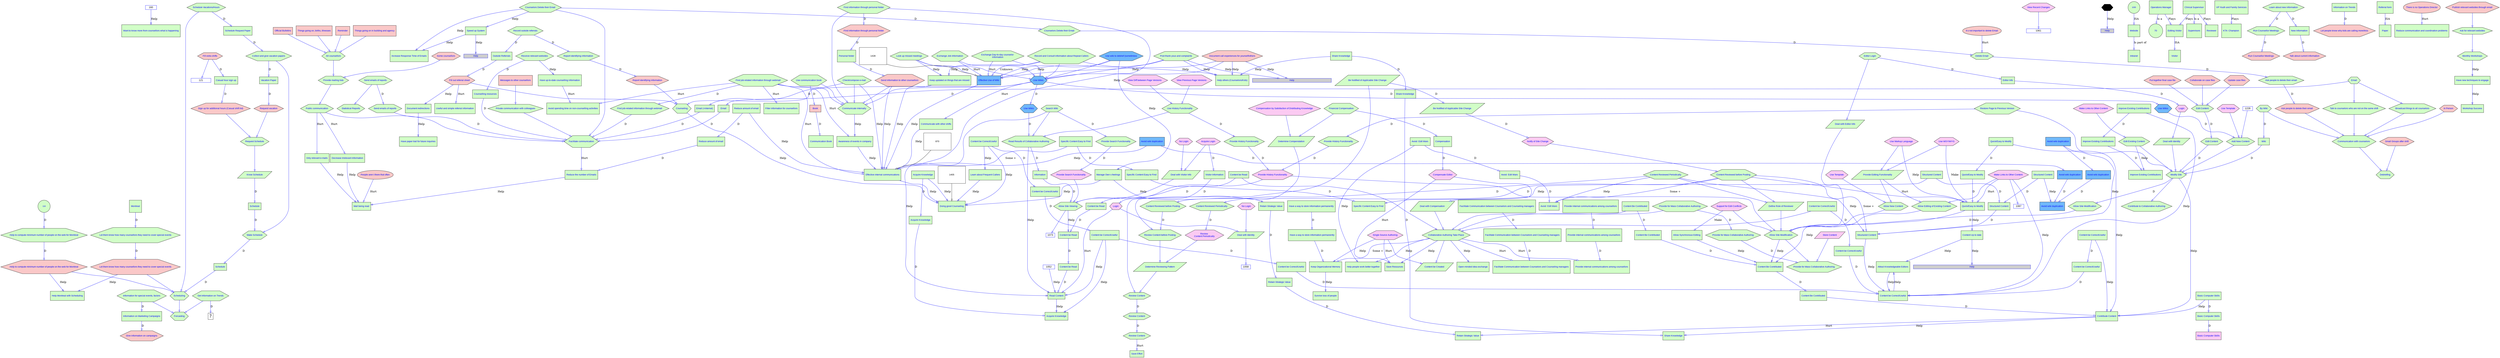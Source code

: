  digraph  RootGraph {
  node [color="#000000", style=filled];
  subgraph Connector {
      node [height="0", color="#0000FF", fontname=Arial, style=filled, shape=box];
      "160" [width="0.818110718093631", pos="783.13479752531,506.333588301462", fillcolor="#FFFFFF", fontsize="13"];
      "121" [width="1.4549387263151", pos="900.365492125984,409.869921259843", fillcolor="#FFFFFF", fontsize="13"];
      "Help" [width="1.76874104382557", pos="2452.34377962467,1553.91166563683", fillcolor="#CDCDCD", fontcolor="#0000FF", fontsize="12", label=Help];
      "Help1" [width="5.79854025186076", pos="849.734376765506,1654.64551181102", fillcolor="#CDCDCD", fontcolor="#0000FF", fontsize="12", label=Help];
      "1058" [width="0.683660350681005", pos="226.424704724409,2164.96211473566", fillcolor="#FFFFFF", fontsize="13"];
      "1061" [width="1.78775344276686", pos="191.102362204724,2087.37786276715", fillcolor="#FFFFFF", fontsize="13"];
      "1073" [width="0.59486377923197", pos="2190.10122047244,2292.57070866142", fillcolor="#FFFFFF", fontsize="13"];
      "1052" [width="0.866243267123019", pos="360.813484251968,2089.37156355456", fillcolor="#FFFFFF", fontsize="13"];
      "1228" [width="0.717855216397661", pos="4021.1342632171,2158.4609223847", fillcolor="#FFFFFF", fontsize="13"];
      "1087" [width="0.768546972130047", pos="2404.35318897638,2103.41262265294", fillcolor="#FFFFFF", fontsize="13"];
      "Help2" [width="8.59572950222107", pos="2223.07464566929,2253.08409448819", fillcolor="#CDCDCD", fontcolor="#0000FF", fontsize="12", label=Help];
      "Help3" [width="0.956511340884831", pos="212.217099987706,2296.72280511207", fillcolor="#CDCDCD", fontcolor="#0000FF", fontsize="12", label=Help];
  }
  subgraph Elements {
      node [color="#000000", fontcolor="#0000FF", fontname=Arial, style=filled];
      "Website" [width="0.875", height="0.875", pos="1536.9368503937,2588.59039370079", fillcolor="#D1FEC7", fontsize="12", label=Website, shape=box];
      "Editing Visitor" [width="0.875", height="0.875", pos="3867.96047244095,2486.5431496063", fillcolor="#D1FEC7", fontsize="12", label="Editing Visitor", shape=box];
      "Visitor" [width="0.875", height="0.875", pos="179.306524184477,2362.91655793026", fillcolor="#D1FEC7", fontsize="12", label=Visitor, shape=box];
      "1035" [width="0.875", height="0.875", pos="31.5,31.5", fillcolor="#D1FEC7", fontsize="10", shape=circle];
      "Read Results of Collaborative Authoring" [width="1.27296587926509", height="0.814698162729659", pos="211.181102362204,2213.61408323959", fillcolor="#D1FEC7", fontsize="12", label="Read Results of Collaborative Authoring", sides="6", shape=polygon];
      "Information" [width="0.958005249343832", height="0.598753280839894", pos="825.594330708662,2239.43291338583", fillcolor="#D1FEC7", fontsize="12", label=Information, shape=box];
      "Allow Site Viewing" [width="0.958415354330708", height="0.613385826771653", pos="2021.82956692913,2261.69196850394", fillcolor="#D1FEC7", fontsize="12", label="Allow Site Viewing", sides="6", shape=polygon];
      "Login" [width="0.78125", height="0.5", pos="326.707677165354,2051.10384701912", fillcolor="#FBCAF2", fontsize="12", label=Login, sides="6", shape=polygon];
      "Deal with Identity" [width="0.812499999999998", height="0.5", pos="336.336614173228,2126.69439820022", fillcolor="#D1FEC7", fontsize="12", label="Deal with Identity", shape=parallelogram];
      "No Login" [width="0.78125", height="0.5", pos="385.290354330709,2052.04872890889", fillcolor="#FBCAF2", fontsize="12", label="No Login", sides="6", shape=polygon];
      "Search Wiki" [width="0.78125", height="0.5", pos="241.668307086614,2127.63928008999", fillcolor="#D1FEC7", fontsize="12", label="Search Wiki", sides="6", shape=polygon];
      "Use History Functionality" [width="1.11548556430446", height="0.713910761154856", pos="128.031496062992,2125.89124859393", fillcolor="#D1FEC7", fontsize="12", label="Use History Functionality", sides="6", shape=polygon];
      "View Diff between Page Versions" [width="1.20734908136483", height="0.77270341207349", pos="254.173228346456,2046.74794150731", fillcolor="#FBCAF2", fontsize="12", label="View Diff between Page Versions", sides="6", shape=polygon];
      "View Previous Page Versions" [width="1.22744422572178", height="0.785564304461942", pos="160.408464566929,2049.10069741282", fillcolor="#FBCAF2", fontsize="12", label="View Previous Page Versions", sides="6", shape=polygon];
      "View Recent Changes" [width="1.01049868766404", height="0.646719160104987", pos="75.1181102362202,2045.9920359955", fillcolor="#FBCAF2", fontsize="12", label="View Recent Changes", sides="6", shape=polygon];
      "Provide History Functionality" [width="1.12860892388452", height="0.72230971128609", pos="817.562834645669,2086.08566929134", fillcolor="#D1FEC7", fontsize="12", label="Provide History Functionality", sides="6", shape=polygon];
      "Provide History Functionality1" [width="1.10277230971128", height="0.705774278215222", pos="2122.45948818898,2145.96283464567", fillcolor="#FBCAF2", fontsize="12", label="Provide History Functionality", sides="6", shape=polygon];
      "Allow Site Modification" [width="1.03018372703412", height="0.659317585301837", pos="2294.6494488189,2252.95181102362", fillcolor="#D1FEC7", fontsize="12", label="Allow Site Modification", sides="6", shape=polygon];
      "Provide for Mass Collaborative Authoring" [width="1.24015748031496", height="0.793700787401574", pos="2198.27149606299,2340.93921259843", fillcolor="#D1FEC7", fontsize="12", label="Provide for Mass Collaborative Authoring", sides="6", shape=polygon];
      "Store Content" [width="0.812499999999998", height="0.5", pos="2181.93094488189,2254.77543307087", fillcolor="#FBCAF2", fontsize="12", label="Store Content", shape=parallelogram];
      "Define Role of Reviewer" [width="1.02362204724409", height="0.629921259842521", pos="2029.8462992126,2148.90141732284", fillcolor="#D1FEC7", fontsize="12", label="Define Role of Reviewer", shape=parallelogram];
      "Deal with Editor Info" [width="1.00393700787401", height="0.617807389460934", pos="2229.4525984252,2151.29996365839", fillcolor="#D1FEC7", fontsize="12", label="Deal with Editor Info", shape=parallelogram];
      "Allow New Content" [width="0.905511811023622", height="0.579527559055118", pos="2401.65732283465,2151.81165354331", fillcolor="#D1FEC7", fontsize="12", label="Allow New Content", sides="6", shape=polygon];
      "Allow Editing of Existing Content" [width="1.18110236220472", height="0.755905511811023", pos="2505.12188976378,2153.4368503937", fillcolor="#D1FEC7", fontsize="12", label="Allow Editing of Existing Content", sides="6", shape=polygon];
      "Provide Editing Functionality" [width="1.08152887139107", height="0.665556228548353", pos="2407.04905511811,2051.91655966081", fillcolor="#D1FEC7", fontsize="12", label="Provide Editing Functionality", shape=parallelogram];
      "Use WSYIWYG" [width="0.951853674540681", height="0.609186351706036", pos="2434.50673228346,1972.40692913386", fillcolor="#FBCAF2", fontsize="12", label="Use WSYIWYG", sides="6", shape=polygon];
      "Use Markup Language" [width="1.0043471128609", height="0.642782152230975", pos="2357.9712992126,1974.56125984252", fillcolor="#FBCAF2", fontsize="12", label="Use Markup Language", sides="6", shape=polygon];
      "Editor Login" [width="0.78125", height="0.5", pos="2263.9555511811,2035.56283464567", fillcolor="#D1FEC7", fontsize="12", label="Editor Login", sides="6", shape=polygon];
      "Content Reviewed Periodically" [width="1.00393700787402", height="0.642519685039371", pos="2009.29511811024,1976.44157480315", fillcolor="#D1FEC7", fontsize="12", label="Content Reviewed Periodically", sides="6", shape=polygon];
      "Content Reviewed before Posting" [width="1.23359580052493", height="0.789501312335958", pos="2091.26362204724,1974.17385826772", fillcolor="#D1FEC7", fontsize="12", label="Content Reviewed before Posting", sides="6", shape=polygon];
      "Quick/Easy to Modify" [width="1.00247844019497", height="0.602629954957756", pos="2417.43158605174,2324.61184373281", fillcolor="#D1FEC7", fontsize="12", label="Quick/Easy to Modify", shape=box];
      "Deal with Visitor Info" [width="1.04215879265092", height="0.641328487785181", pos="1931.30102362205,2157.81601453665", fillcolor="#D1FEC7", fontsize="12", label="Deal with Visitor Info", shape=parallelogram];
      "Acquire Login" [width="0.78125", height="0.5", pos="1873.58434758155,2063.36935883015", fillcolor="#FBCAF2", fontsize="12", label="Acquire Login", sides="6", shape=polygon];
      "No Login1" [width="0.78125", height="0.5", pos="1948.49998312711,2065.39410573678", fillcolor="#FBCAF2", fontsize="12", label="No Login", sides="6", shape=polygon];
      "Visitor Information" [width="0.946235236220472", height="0.591397022637795", pos="828.005255905512,2005.7822613189", fillcolor="#D1FEC7", fontsize="12", label="Visitor Information", shape=box];
      "Provide Search Functionality" [width="1.12860892388452", height="0.72230971128609", pos="821.342362204725,2162.6211023622", fillcolor="#D1FEC7", fontsize="12", label="Provide Search Functionality", sides="6", shape=polygon];
      "Provide Search Functionality1" [width="1.09621062992126", height="0.701574803149606", pos="1846.31775590551,2159.04", fillcolor="#FBCAF2", fontsize="12", label="Provide Search Functionality", sides="6", shape=polygon];
      "Content Reviewed before Posting1" [width="1.23359580052493", height="0.789501312335958", pos="2191.89354330709,412.756535433071", fillcolor="#D1FEC7", fontsize="12", label="Content Reviewed before Posting", sides="6", shape=polygon];
      "Review Content before Posting" [width="1.23359580052493", height="0.789501312335958", pos="2666.2242519685,208.894488188977", fillcolor="#D1FEC7", fontsize="12", label="Review Content before Posting", sides="6", shape=polygon];
      "Content Reviewed Periodically1" [width="1.00393700787402", height="0.642519685039371", pos="2182.20850393701,326.677795275591", fillcolor="#D1FEC7", fontsize="12", label="Content Reviewed Periodically", sides="6", shape=polygon];
      "Review \nContent Periodically" [width="1.00393700787402", height="0.642519685039371", pos="2579.53133858268,209.272440944882", fillcolor="#FBCAF2", fontsize="12", label="Review \nContent Periodically", sides="6", shape=polygon];
      "Determine Reviewing Pattern" [width="1.08923884514436", height="0.670300827781145", pos="2613.78330708661,278.304058146578", fillcolor="#D1FEC7", fontsize="12", label="Determine Reviewing Pattern", shape=parallelogram];
      "Editor Info" [width="0.828125", height="0.517578125", pos="2966.74541338583,2154.77832431102", fillcolor="#D1FEC7", fontsize="12", label="Editor Info", shape=box];
      "Login1" [width="0.78125", height="0.5", pos="3887.26263779528,2126.27149606299", fillcolor="#FBCAF2", fontsize="12", label=Login, sides="6", shape=polygon];
      "Deal with Identity1" [width="0.812499999999998", height="0.5", pos="3860.98606299213,2203.75181102362", fillcolor="#D1FEC7", fontsize="12", label="Deal with Identity", shape=parallelogram];
      "Modify Site" [width="0.78125", height="0.5", pos="3995.92405511811,2266.11401574803", fillcolor="#D1FEC7", fontsize="12", label="Modify Site", sides="6", shape=polygon];
      "Contribute to Collaborative Authoring" [width="1.16182742782152", height="0.743569553805774", pos="3993.5618503937,2333.46519685039", fillcolor="#D1FEC7", fontsize="12", label="Contribute to Collaborative Authoring", sides="6", shape=polygon];
      "Restore Page to Previous Version" [width="1.28608923884515", height="0.823097112860894", pos="4167.16913385827,2189.87149606299", fillcolor="#D1FEC7", fontsize="12", label="Restore Page to Previous Version", sides="6", shape=polygon];
      "Edit Existing Content" [width="1.01049868766404", height="0.646719160104983", pos="3999.4525984252,2195.80535433071", fillcolor="#D1FEC7", fontsize="12", label="Edit Existing Content", sides="6", shape=polygon];
      "Add New Content" [width="0.859990157480311", height="0.550393700787399", pos="4079.07366141732,2198.95181102362", fillcolor="#D1FEC7", fontsize="12", label="Add New Content", sides="6", shape=polygon];
      "Provide History Functionality2" [width="1.12860892388452", height="0.72230971128609", pos="3119.29511811024,2133.80220472441", fillcolor="#D1FEC7", fontsize="12", label="Provide History Functionality", sides="6", shape=polygon];
      "Quick/Easy to Modify1" [width="1.009040119985", height="0.606574443574929", pos="3799.08512935883,2337.03730988996", fillcolor="#D1FEC7", fontsize="12", label="Quick/Easy to Modify", shape=box];
      "Quick/Easy to Modify2" [width="1.04841019872516", height="0.63024137527797", pos="3080.36746906637,2580.38650728278", fillcolor="#D1FEC7", fontsize="12", label="Quick/Easy to Modify", shape=box];
      "Review Content" [width="0.78125", height="0.5", pos="2536.55397637795,352.488188976378", fillcolor="#D1FEC7", fontsize="12", label="Review Content", sides="6", shape=polygon];
      "Be Notified of Applicable Site Change" [width="1.25328083989501", height="0.771249747627703", pos="2640.47622047244,118.47365233192", fillcolor="#D1FEC7", fontsize="12", label="Be Notified of Applicable Site Change", shape=parallelogram];
      "Be Notified of Applicable Site Change1" [width="1.25328083989501", height="0.771249747627703", pos="2243.62582677165,488.63491217444", fillcolor="#D1FEC7", fontsize="12", label="Be Notified of Applicable Site Change", shape=parallelogram];
      "Notify of Site Change" [width="0.99737532808399", height="0.638320209973754", pos="2123.38960629921,1875.18803149606", fillcolor="#FBCAF2", fontsize="12", label="Notify of Site Change", sides="6", shape=polygon];
      "Provide for Mass Collaborative Authoring1" [width="1.24015748031496", height="0.793700787401574", pos="2597.90811023622,3058.10456692913", fillcolor="#D1FEC7", fontsize="12", label="Provide for Mass Collaborative Authoring", sides="6", shape=polygon];
      "Provide for Mass Collaborative Authoring2" [width="1.24015748031496", height="0.793700787401574", pos="2318.27149606299,2744.40377952756", fillcolor="#D1FEC7", fontsize="12", label="Provide for Mass Collaborative Authoring", sides="6", shape=polygon];
      "Collaborative Authoring Take Place" [width="1.22703412073491", height="0.785301837270342", pos="2407.51440944882,3151.34551181102", fillcolor="#D1FEC7", fontsize="12", label="Collaborative Authoring Take Place", sides="6", shape=polygon];
      "Content be Correct/Useful" [width="1.18110236220472", height="0.710007951091197", pos="2360.50653543308,3050.36721537314", fillcolor="#D1FEC7", fontsize="12", label="Content be Correct/Useful", shape=box];
      "Content be Correct/Useful1" [width="1.18110236220472", height="0.710007951091197", pos="1998.66519685039,2863.28060119991", fillcolor="#D1FEC7", fontsize="12", label="Content be Correct/Useful", shape=box];
      "Content be Correct/Useful2" [width="1.18110236220472", height="0.710007951091197", pos="1972.20850393701,2459.81603427078", fillcolor="#D1FEC7", fontsize="12", label="Content be Correct/Useful", shape=box];
      "Content Be Contributed" [width="1.15738663570399", height="0.695751477714924", pos="2514.61339920031,3056.46815555994", fillcolor="#D1FEC7", fontsize="12", label="Content Be Contributed", shape=box];
      "Content be Read" [width="0.816179286622626", height="0.490638069621911", pos="2439.96772990897,3056.6431279867", fillcolor="#D1FEC7", fontsize="12", label="Content be Read", shape=box];
      "Content Be Contributed1" [width="1.15738663570399", height="0.695751477714924", pos="2184.8980448696,2794.73587209537", fillcolor="#D1FEC7", fontsize="12", label="Content Be Contributed", shape=box];
      "Content be Read1" [width="0.816179286622626", height="0.490638069621911", pos="2070.56733620818,2829.8714744434", fillcolor="#D1FEC7", fontsize="12", label="Content be Read", shape=box];
      "Content Be Contributed2" [width="1.15738663570399", height="0.695751477714924", pos="2121.59095825542,2540.56264374892", fillcolor="#D1FEC7", fontsize="12", label="Content Be Contributed", shape=box];
      "Content be Read2" [width="0.816179286622626", height="0.490638069621911", pos="2049.77993463338,2511.446277593", fillcolor="#D1FEC7", fontsize="12", label="Content be Read", shape=box];
      "Content Be Contributed3" [width="1.15738663570399", height="0.695751477714924", pos="3076.19163317106,2645.51202507625", fillcolor="#D1FEC7", fontsize="12", label="Content Be Contributed", shape=box];
      "Contribute Content" [width="1.15738663570399", height="0.695751477714924", pos="3871.51221809794,2416.31067524498", fillcolor="#D1FEC7", fontsize="12", label="Contribute Content", shape=box];
      "Content be Read3" [width="0.816179286622626", height="0.490638069621911", pos="815.764186601879,2373.49352168749", fillcolor="#D1FEC7", fontsize="12", label="Content be Read", shape=box];
      "Read Content" [width="0.816179286622626", height="0.490638069621911", pos="275.996627546761,2298.32587264362", fillcolor="#D1FEC7", fontsize="12", label="Read Content", shape=box];
      "Content be Correct/Useful3" [width="1.18110236220472", height="0.710007951091197", pos="827.956535433071,2310.5246956881", fillcolor="#D1FEC7", fontsize="12", label="Content be Correct/Useful", shape=box];
      "Content be Correct/Useful4" [width="1.18110236220472", height="0.710007951091197", pos="369.448818897638,2246.6956293214", fillcolor="#D1FEC7", fontsize="12", label="Content be Correct/Useful", shape=box];
      "Attract Knowledgeable Editors" [width="1.31111741935604", height="0.788165211031558", pos="2146.96778615194,2439.00764838454", fillcolor="#D1FEC7", fontsize="12", label="Attract Knowledgeable Editors", shape=box];
      "Content be Correct/Useful5" [width="1.18110236220473", height="0.710007951091197", pos="3887.95653543307,2316.19398702668", fillcolor="#D1FEC7", fontsize="12", label="Content be Correct/Useful", shape=box];
      "Content be Correct/Useful6" [width="1.18110236220472", height="0.710007951091197", pos="3072.99590551181,2512.39196227978", fillcolor="#D1FEC7", fontsize="12", label="Content be Correct/Useful", shape=box];
      "Share Knowledge" [width="1.03674540682416", height="0.62322920151339", pos="3991.89354330709,2467.55814101826", fillcolor="#D1FEC7", fontsize="12", label="Share Knowledge", shape=box];
      "Acquire Knowledge" [width="0.973659601583255", height="0.585305796434071", pos="142.768281090068,2295.11973758051", fillcolor="#D1FEC7", fontsize="12", label="Acquire Knowledge", shape=box];
      "Improve Existing Contributions" [width="1.10892388451443", height="0.666618576302289", pos="3805.51559055118,2266.44299315633", fillcolor="#D1FEC7", fontsize="12", label="Improve Existing Contributions", shape=box];
      "Improve Existing Contributions1" [width="1.10892388451443", height="0.666618576302289", pos="3084.57070866142,2439.96380305509", fillcolor="#D1FEC7", fontsize="12", label="Improve Existing Contributions", shape=box];
      "Improve Existing Contributions2" [width="1.10892388451443", height="0.666618576302289", pos="2432.60220472441,2399.67133961302", fillcolor="#D1FEC7", fontsize="12", label="Improve Existing Contributions", shape=box];
      "Allow Site Modification1" [width="1.05643044619423", height="0.676115485564308", pos="3096.85417322835,2367.41480314961", fillcolor="#D1FEC7", fontsize="12", label="Allow Site Modification", sides="6", shape=polygon];
      "Make Links to Other Content" [width="1.05643044619422", height="0.676115485564301", pos="4042.815928009,2120.05822272216", fillcolor="#FBCAF2", fontsize="12", label="Make Links to Other Content", sides="6", shape=polygon];
      "Make Links to Other Content1" [width="1.05643044619422", height="0.676115485564301", pos="2489.29511811024,2047.57228346457", fillcolor="#FBCAF2", fontsize="12", label="Make Links to Other Content", sides="6", shape=polygon];
      "Open-minded idea exchange" [width="1.18110236220472", height="0.710007951091197", pos="2565.54590551182,3365.01288466448", fillcolor="#D1FEC7", fontsize="12", label="Open-minded idea exchange", shape=box];
      "Structured Content" [width="0.927808366779845", height="0.557742782152225", pos="1900.25527443242,2336.2242519685", fillcolor="#D1FEC7", fontsize="12", label="Structured Content", shape=box];
      "Use Template" [width="0.945291994750651", height="0.604986876640417", pos="4123.85431383577,2121.54708661417", fillcolor="#FBCAF2", fontsize="12", label="Use Template", sides="6", shape=polygon];
      "Use Template1" [width="0.945291994750651", height="0.604986876640417", pos="2333.1681496063,2052.57070866142", fillcolor="#FBCAF2", fontsize="12", label="Use Template", sides="6", shape=polygon];
      "Basic Computer Skills" [width="0.971128608923884", height="0.583784315341651", pos="4085.90929133858,2369.76017236017", fillcolor="#D1FEC7", fontsize="12", label="Basic Computer Skills", shape=box];
      "Content Up to date" [width="1.08923884514436", height="0.654785110450773", pos="1975.51559055118,2368.06423248017", fillcolor="#D1FEC7", fontsize="12", label="Content Up to date", shape=box];
      "Keep Organizational Memory" [width="1.27549687192446", height="0.766752272824044", pos="2352.14213935778,3286.26827867206", fillcolor="#D1FEC7", fontsize="12", label="Keep Organizational Memory", shape=box];
      "Survive loss of people" [width="1.03674540682415", height="0.623229201513384", pos="2376.14551181102,3429.92034574267", fillcolor="#D1FEC7", fontsize="12", label="Survive loss of people", shape=box];
      "Help people work better together" [width="1.23359580052493", height="0.741563860028583", pos="2478.61677165355,3401.10952730749", fillcolor="#D1FEC7", fontsize="12", label="Help people work better together", shape=box];
      "Determine Compenstation" [width="1.2390091863517", height="0.762467191601051", pos="2450.98606299213,274.302992125985", fillcolor="#D1FEC7", fontsize="12", label="Determine Compenstation", shape=parallelogram];
      "Financial Compensation" [width="1.21432086614174", height="0.77716535433071", pos="2385.84531496063,186.013228346457", fillcolor="#D1FEC7", fontsize="12", label="Financial Compensation", sides="6", shape=polygon];
      "Compensation by Satisfaction of Distributing Knowledge" [width="1.55552821522311", height="0.995538057742788", pos="2488.83744094488,175.68188976378", fillcolor="#FBCAF2", fontsize="12", label="Compensation by Satisfaction of Distributing Knowledge", sides="6", shape=polygon];
      "Compensation" [width="1.22047244094488", height="0.76279527559055", pos="1645.75181102362,2340.77149606299", fillcolor="#D1FEC7", fontsize="12", label=Compensation, shape=box];
      "Save Resources" [width="1.00421611463231", height="0.603674540682412", pos="2207.73036280393,3144.33448818898", fillcolor="#D1FEC7", fontsize="12", label="Save Resources", shape=box];
      "Compensate Editor" [width="1.14214238845144", height="0.730971128608923", pos="2212.69570866142,3019.94078740157", fillcolor="#FBCAF2", fontsize="12", label="Compensate Editor", sides="6", shape=polygon];
      "Deal with Compensation" [width="1.19422572178478", height="0.734908136482941", pos="2312.36598425197,3100.86992125984", fillcolor="#D1FEC7", fontsize="12", label="Deal with Compensation", shape=parallelogram];
      "Content be Created" [width="0.984251968503937", height="0.605693519079347", pos="2480.03409448819,3275.27331314355", fillcolor="#D1FEC7", fontsize="12", label="Content be Created", shape=parallelogram];
      "Single Source Authoring" [width="1.03674540682415", height="0.663517060367454", pos="2522.55377952756,3150.74078740157", fillcolor="#FBCAF2", fontsize="12", label="Single Source Authoring", sides="6", shape=polygon];
      "Avoid  Edit Wars " [width="0.960554544430912", height="0.577427821522312", pos="2262.85145966251,2518.35023622047", fillcolor="#D1FEC7", fontsize="12", label="Avoid  Edit Wars ", shape=box];
      "Avoid  Edit Wars 1" [width="0.960554544430912", height="0.577427821522312", pos="2631.30697147353,3251.57858267717", fillcolor="#D1FEC7", fontsize="12", label="Avoid  Edit Wars ", shape=box];
      "Avoid  Edit Wars 2" [width="0.960554544430912", height="0.577427821522312", pos="2468.36327068613,2777.72031496063", fillcolor="#D1FEC7", fontsize="12", label="Avoid  Edit Wars ", shape=box];
      "Support for Edit Conflicts" [width="1.01090879265092", height="0.646981627296587", pos="2319.46736220472,2148.57070866142", fillcolor="#FBCAF2", fontsize="12", label="Support for Edit Conflicts", sides="6", shape=polygon];
      "Allow Synchronous Editing" [width="1.16797900262467", height="0.702118973856849", pos="2297.72031496063,2380.16195235019", fillcolor="#D1FEC7", fontsize="12", label="Allow Synchronous Editing", shape=box];
      "Retain Strategic Value" [width="1.04330708661417", height="0.627173690130556", pos="4086.61795275591,2432.26707174234", fillcolor="#D1FEC7", fontsize="12", label="Retain Strategic Value", shape=box];
      "Basic Computer Skills1" [width="0.971128608923884", height="0.583784315341651", pos="1684.01952755905,1574.64206212395", fillcolor="#D1FEC7", fontsize="12", label="Basic Computer Skills", shape=box];
      "Basic Computer Skills2" [width="0.971128608923884", height="0.583784315341651", pos="998.035275590551,1234.48458180899", fillcolor="#FBCAF2", fontsize="12", label="Basic Computer Skills", shape=box];
      "Retain Strategic Value1" [width="1.04330708661417", height="0.627173690130556", pos="2258.27149606299,1725.49541819903", fillcolor="#D1FEC7", fontsize="12", label="Retain Strategic Value", shape=box];
      "Retain Strategic Value2" [width="1.04330708661417", height="0.627173690130556", pos="788.980157480315,1807.2277016636", fillcolor="#D1FEC7", fontsize="12", label="Retain Strategic Value", shape=box];
      "Share Knowledge1" [width="1.03674540682416", height="0.62322920151339", pos="705.12188976378,1782.9912118844", fillcolor="#D1FEC7", fontsize="12", label="Share Knowledge", shape=box];
      "Share Knowledge2" [width="1.03674540682416", height="0.62322920151339", pos="1866.85417322835,1718.73924338047", fillcolor="#D1FEC7", fontsize="12", label="Share Knowledge", shape=box];
      "Acquire Knowledge1" [width="0.973659601583255", height="0.585305796434071", pos="673.087021247548,1740.52360709682", fillcolor="#D1FEC7", fontsize="12", label="Acquire Knowledge", shape=box];
      "Acquire Knowledge2" [width="0.973659601583255", height="0.585305796434071", pos="446.315367704241,1720.68108741178", fillcolor="#D1FEC7", fontsize="12", label="Acquire Knowledge", shape=box];
      "Structured Content1" [width="0.927808366779845", height="0.557742782152225", pos="3103.56236104659,2286.61795275591", fillcolor="#D1FEC7", fontsize="12", label="Structured Content", shape=box];
      "Structured Content2" [width="0.927808366779845", height="0.557742782152225", pos="47.814329550531,2156.2242519685", fillcolor="#D1FEC7", fontsize="12", label="Structured Content", shape=box];
      "Content be Correct/Useful7" [width="1.18110236220472", height="0.710007951091197", pos="810.948661417323,1744.5404437196", fillcolor="#D1FEC7", fontsize="12", label="Content be Correct/Useful", shape=box];
      "Content be Correct/Useful8" [width="1.18110236220472", height="0.710007951091197", pos="463.704566929134,1800.28847521566", fillcolor="#D1FEC7", fontsize="12", label="Content be Correct/Useful", shape=box];
      "Structured Content3" [width="0.927808366779845", height="0.557742782152225", pos="4126.86944766077,2255.4368503937", fillcolor="#D1FEC7", fontsize="12", label="Structured Content", shape=box];
      "Reviewer" [width="0.875", height="0.875", pos="2641.97622047244,377.326771653543", fillcolor="#D1FEC7", fontsize="12", label=Reviewer, shape=box];
      "Review Content1" [width="0.78125", height="0.5", pos="3072.7744488189,1724.69669291339", fillcolor="#D1FEC7", fontsize="12", label="Review Content", sides="6", shape=polygon];
      "Review Content2" [width="0.78125", height="0.5", pos="3302.3807480315,1989.73606299213", fillcolor="#D1FEC7", fontsize="12", label="Review Content", sides="6", shape=polygon];
      "KTA  Champion " [width="1.01049868766404", height="1.01049868766404", pos="2226.38173228346,3426.85417322835", fillcolor="#D1FEC7", fontsize="12", label="KTA  Champion ", shape=box];
  }
  "Report identifying information" [width="1.00578248031496", height="0.643700787401576", pos="1552.03872047244,1093.01952755905", fillcolor="#D1FEC7", fontcolor="#0000FF", fontname=Arial, fontsize="12", label="Report identifying information", sides="6", shape=polygon];
  "Report identifying information1" [width="1.00578248031496", height="0.643700787401576", pos="922.747381889764,1332.07464566929", fillcolor="#FAC8C8", fontcolor="#0000FF", fontname=Arial, fontsize="12", label="Report identifying information", sides="6", shape=polygon];
  "Run Counsellor Meetings" [width="0.978100393700789", height="0.625984251968505", pos="3142.00594488189,1584.96755905512", fillcolor="#D1FEC7", fontcolor="#0000FF", fontname=Arial, fontsize="12", label="Run Counsellor Meetings", sides="6", shape=polygon];
  "Run Counsellor Meetings1" [width="0.978100393700789", height="0.625984251968505", pos="3365.50003937008,1743.4242519685", fillcolor="#FAC8C8", fontcolor="#0000FF", fontname=Arial, fontsize="12", label="Run Counsellor Meetings", sides="6", shape=polygon];
  "Learn about new information" [width="0.978100393700789", height="0.625984251968505", pos="2815.41047244094,990.022677165354", fillcolor="#D1FEC7", fontcolor="#0000FF", fontname=Arial, fontsize="12", label="Learn about new information", sides="6", shape=polygon];
  "New Information" [width="1.02497539370079", height="0.640609621062992", pos="2691.83320866142,1116.54919045276", fillcolor="#D1FEC7", fontcolor="#0000FF", fontname=Arial, fontsize="12", label="New Information", shape=box];
  "Talk about current information" [width="0.984251968503935", height="0.629921259842519", pos="2613.83173228346,966.636850393701", fillcolor="#FAC8C8", fontcolor="#0000FF", fontname=Arial, fontsize="12", label="Talk about current information", sides="6", shape=polygon];
  "Send emails of reports" [width="0.984251968503938", height="0.62992125984252", pos="960.427795275591,466.992755905512", fillcolor="#D1FEC7", fontcolor="#0000FF", fontname=Arial, fontsize="12", label="Send emails of reports", sides="6", shape=polygon];
  "Statistical Reports" [width="0.978100393700787", height="0.625984251968504", pos="927.285134983127,561.088143982002", fillcolor="#D1FEC7", fontcolor="#0000FF", fontname=Arial, fontsize="12", label="Statistical Reports", sides="6", shape=polygon];
  "Information for special events, factors" [width="1.35826771653543", height="0.869291338582675", pos="702.711259842521,454.822677165354", fillcolor="#D1FEC7", fontcolor="#0000FF", fontname=Arial, fontsize="12", label="Information for special events, factors", sides="6", shape=polygon];
  "Information on Marketing Campaigns" [width="1.13385826771654", height="0.708661417322834", pos="1166.41322834646,458.507716535433", fillcolor="#D1FEC7", fontcolor="#0000FF", fontname=Arial, fontsize="12", label="Information on Marketing Campaigns", shape=box];
  "Forcasting" [width="0.984251968503937", height="0.62992125984252", pos="770.386231721035,555.560584926884", fillcolor="#D1FEC7", fontcolor="#0000FF", fontname=Arial, fontsize="12", label=Forcasting, sides="6", shape=polygon];
  "Let them know how many counsellors they need to cover special events" [width="1.76550196850393", height="1.12992125984252", pos="988.837440944882,363.796805399325", fillcolor="#FAC8C8", fontcolor="#0000FF", fontname=Arial, fontsize="12", label="Let them know how many counsellors they need to cover special events", sides="6", shape=polygon];
  "Scheduling" [width="0.978100393700787", height="0.625984251968504", pos="875.451614173227,478.478470191226", fillcolor="#D1FEC7", fontcolor="#0000FF", fontname=Arial, fontsize="12", label=Scheduling, sides="6", shape=polygon];
  "Let them know how many counsellors they need to cover special events1" [width="1.76550196850394", height="1.12992125984252", pos="1020.96342519685,205.326614173229", fillcolor="#D1FEC7", fontcolor="#0000FF", fontname=Arial, fontsize="12", label="Let them know how many counsellors they need to cover special events", sides="6", shape=polygon];
  "Help to compute minimum number of people on the web for Montreal" [width="1.56865157480315", height="1.00393700787402", pos="861.885809898763,368.170258717661", fillcolor="#FAC8C8", fontcolor="#0000FF", fontname=Arial, fontsize="12", label="Help to compute minimum number of people on the web for Montreal", sides="6", shape=polygon];
  "Help to compute minimum number of people on the web for Montreal1" [width="1.56865157480315", height="1.00393700787402", pos="870.254763779527,214.019527559055", fillcolor="#D1FEC7", fontcolor="#0000FF", fontname=Arial, fontsize="12", label="Help to compute minimum number of people on the web for Montreal", sides="6", shape=polygon];
  "Vacation Paper" [width="0.828125", height="0.517578125", pos="1990.91864173228,601.156277066929", fillcolor="#D1FEC7", fontcolor="#0000FF", fontname=Arial, fontsize="12", label="Vacation Paper", shape=box];
  "Request vacation" [width="0.78125", height="0.5", pos="857.026417322835,1223.90929133858", fillcolor="#FAC8C8", fontcolor="#0000FF", fontname=Arial, fontsize="12", label="Request vacation", sides="6", shape=polygon];
  "Send emails of reports1" [width="0.984251968503938", height="0.62992125984252", pos="1566.38173228346,619.610078740157", fillcolor="#D1FEC7", fontcolor="#0000FF", fontname=Arial, fontsize="12", label="Send emails of reports", sides="6", shape=polygon];
  "118" [width="0.897674704724409", height="0.897674704724409", pos="32.3162893700787,32.3162893700787", fillcolor="#D1FEC7", fontcolor="#0000FF", fontname=Arial, fontsize="10", shape=ellipse];
  "Montreal" [width="0.897674704724409", height="0.897674704724409", pos="933.02873031496,109.091722440945", fillcolor="#D1FEC7", fontcolor="#0000FF", fontname=Arial, fontsize="12", label=Montreal, shape=box];
  "Know Schedule" [width="0.812499999999998", height="0.5", pos="838.121102362205,1349.0305511811", fillcolor="#D1FEC7", fontcolor="#0000FF", fontname=Arial, fontsize="12", label="Know Schedule", shape=parallelogram];
  "Schedule" [width="0.828125", height="0.517578125", pos="1988.79265748032,527.691710137795", fillcolor="#D1FEC7", fontcolor="#0000FF", fontname=Arial, fontsize="12", label=Schedule, shape=box];
  "Schedule1" [width="0.828125", height="0.517578125", pos="1172.41470472441,634.935804625984", fillcolor="#D1FEC7", fontcolor="#0000FF", fontname=Arial, fontsize="12", label=Schedule, shape=box];
  "Make Schedule" [width="0.978100393700788", height="0.625984251968504", pos="3634.79137795275,1496.4557480315", fillcolor="#D1FEC7", fontcolor="#0000FF", fontname=Arial, fontsize="12", label="Make Schedule", sides="6", shape=polygon];
  "Give information on campaigns" [width="1.18110236220472", height="0.755905511811023", pos="1308.90141732283,472.869921259843", fillcolor="#FAC8C8", fontcolor="#0000FF", fontname=Arial, fontsize="12", label="Give information on campaigns", sides="6", shape=polygon];
  "Information on Trends" [width="0.985605314960628", height="0.616003321850392", pos="973.989507874016,840.211395177165", fillcolor="#D1FEC7", fontcolor="#0000FF", fontname=Arial, fontsize="12", label="Information on Trends", shape=box];
  "Let people know why kids are calling more/less" [width="1.37180118110236", height="0.877952755905512", pos="752.178188976378,1367.0305511811", fillcolor="#FAC8C8", fontcolor="#0000FF", fontname=Arial, fontsize="12", label="Let people know why kids are calling more/less", sides="6", shape=polygon];
  "Get Information on Trends" [width="1.14173228346457", height="0.730708661417323", pos="795.883363329585,453.478245219348", fillcolor="#D1FEC7", fontcolor="#0000FF", fontname=Arial, fontsize="12", label="Get Information on Trends", sides="6", shape=polygon];
  "?" [width="0.236111111111111", height="0.277777777777778", pos="8.49999999999999,10", fillcolor="#FFFFFF", fontname="Times New Roman", fontsize="24", label="?", shape=box];
  "Collect and give vacation papers" [width="1.10236220472441", height="0.705511811023622", pos="3644.93409448819,1411.41637795276", fillcolor="#D1FEC7", fontcolor="#0000FF", fontname=Arial, fontsize="12", label="Collect and give vacation papers", sides="6", shape=polygon];
  "Want to know more from counsellors what is happening" [width="1.49606299212598", height="0.899343404715516", pos="916.775433070866,625.192290578758", fillcolor="#D1FEC7", fontcolor="#0000FF", fontname=Arial, fontsize="12", label="Want to know more from counsellors what is happening", shape=box];
  "Help Montreal with Scheduling" [width="1.14173228346457", height="0.686341019388158", pos="1014.97565804274,604.565824504498", fillcolor="#D1FEC7", fontcolor="#0000FF", fontname=Arial, fontsize="12", label="Help Montreal with Scheduling", shape=box];
  "Fill extra shifts" [width="0.78125", height="0.5", pos="1050.5922215973,423.729313835771", fillcolor="#FAC8C8", fontcolor="#0000FF", fontname=Arial, fontsize="12", label="Fill extra shifts", sides="6", shape=polygon];
  "Casual hour sign up" [width="0.913426837270341", height="0.570891773293963", pos="703.517066929134,797.485017224409", fillcolor="#D1FEC7", fontcolor="#0000FF", fontname=Arial, fontsize="12", label="Casual hour sign up", shape=box];
  "Sign up for additional hours (Casual shift list)" [width="1.26312335958005", height="0.808398950131231", pos="777.995905511811,1214.2242519685", fillcolor="#FAC8C8", fontcolor="#0000FF", fontname=Arial, fontsize="12", label="Sign up for additional hours (Casual shift list)", sides="6", shape=polygon];
  "Schedule Vacations/Hours" [width="1.00434711286089", height="0.642782152230971", pos="770.29975815523,379.465646794151", fillcolor="#D1FEC7", fontcolor="#0000FF", fontname=Arial, fontsize="12", label="Schedule Vacations/Hours", sides="6", shape=polygon];
  "Schedule Request Paper" [width="1.05122211286089", height="0.657013820538058", pos="1161.54856299213,549.246828248031", fillcolor="#D1FEC7", fontcolor="#0000FF", fontname=Arial, fontsize="12", label="Schedule Request Paper", shape=box];
  "Facilitate communication" [width="1.36441929133858", height="0.873228346456691", pos="2376.66637795276,1440.47622047244", fillcolor="#D1FEC7", fontcolor="#0000FF", fontname=Arial, fontsize="12", label="Facilitate communication", sides="6", shape=polygon];
  "Operations Manager" [width="0.984251968503942", height="0.984251968503942", pos="3620.83960629921,1581.49511811024", fillcolor="#D1FEC7", fontcolor="#0000FF", fontname=Arial, fontsize="12", label="Operations Manager", shape=box];
  "70" [width="1.022375328084", height="1.022375328084", pos="36.8055118110238,36.8055118110238", fillcolor="#D1FEC7", fontcolor="#0000FF", fontname=Arial, fontsize="12", shape=circle];
  "Referral form" [width="0.875", height="0.875", pos="1941.70181102362,1075.59354330709", fillcolor="#D1FEC7", fontcolor="#0000FF", fontname=Arial, fontsize="12", label="Referral form", shape=box];
  "Paper" [width="0.875", height="0.875", pos="2072.41440944882,1071.23527559055", fillcolor="#D1FEC7", fontcolor="#0000FF", fontname=Arial, fontsize="12", label=Paper, shape=box];
  "Email" [width="0.78125", height="0.5", pos="3551.61224409449,1269.68409448819", fillcolor="#D1FEC7", fontcolor="#0000FF", fontname=Arial, fontsize="12", label=Email, sides="6", shape=polygon];
  "Email1" [width="0.828125", height="0.517578125", pos="3231.59698818898,1244.40352116142", fillcolor="#D1FEC7", fontcolor="#0000FF", fontname=Arial, fontsize="12", label=Email, shape=box];
  "Communication with counselors " [width="1.37795275590551", height="0.881889763779528", pos="3408.24118110236,1436.36125984252", fillcolor="#D1FEC7", fontcolor="#0000FF", fontname=Arial, fontsize="12", label="Communication with counselors ", sides="6", shape=polygon];
  "Debriefing" [width="0.905511811023624", height="0.579527559055119", pos="3481.94196850394,1503.93921259843", fillcolor="#D1FEC7", fontcolor="#0000FF", fontname=Arial, fontsize="12", label=Debriefing, sides="6", shape=polygon];
  "Small Groups after shift" [width="0.984251968503937", height="0.62992125984252", pos="3549.97346456693,1431.25889763779", fillcolor="#FAC8C8", fontcolor="#0000FF", fontname=Arial, fontsize="12", label="Small Groups after shift", sides="6", shape=polygon];
  "Ask people to delete their email" [width="0.978100393700787", height="0.625984251968504", pos="1996.31775590551,671.20062992126", fillcolor="#D1FEC7", fontcolor="#0000FF", fontname=Arial, fontsize="12", label="Ask people to delete their email", sides="6", shape=polygon];
  "Ask people to delete their email1" [width="1.07960137795276", height="0.690944881889764", pos="3332.96391732283,1359.28724409449", fillcolor="#FAC8C8", fontcolor="#0000FF", fontname=Arial, fontsize="12", label="Ask people to delete their email", sides="6", shape=polygon];
  "Delete Email" [width="0.78125", height="0.5", pos="656.021692913386,1391.55023622047", fillcolor="#D1FEC7", fontcolor="#0000FF", fontname=Arial, fontsize="12", label="Delete Email", sides="6", shape=polygon];
  "Broadcast things to all counselors" [width="1.10236220472441", height="0.705511811023622", pos="3610.91834645669,1337.60220472441", fillcolor="#D1FEC7", fontcolor="#0000FF", fontname=Arial, fontsize="12", label="Broadcast things to all counselors", sides="6", shape=polygon];
  "Talk to counselors who are not on the same shift" [width="1.36441929133858", height="0.873228346456691", pos="3521.1398031496,1337.46047244094", fillcolor="#D1FEC7", fontcolor="#0000FF", fontname=Arial, fontsize="12", label="Talk to counselors who are not on the same shift", sides="6", shape=polygon];
  "In Person" [width="0.78125", height="0.5", pos="3449.565,1365.06992125984", fillcolor="#FAC8C8", fontcolor="#0000FF", fontname=Arial, fontsize="12", label="In Person", sides="6", shape=polygon];
  "Record outside referrals" [width="0.977427821522316", height="0.625553805774282", pos="1936.3717497675,987.735259470519", fillcolor="#D1FEC7", fontcolor="#0000FF", fontname=Arial, fontsize="12", label="Record outside referrals", sides="6", shape=polygon];
  "Outside Referrals" [width="0.828125", height="0.590551181102362", pos="1555.09187007874,1358.50771653543", fillcolor="#D1FEC7", fontcolor="#0000FF", fontname=Arial, fontsize="12", label="Outside Referrals", shape=box];
  "Fill out referral sheet" [width="1.00578248031496", height="0.643700787401574", pos="961.757505624297,1602.71581552306", fillcolor="#FAC8C8", fontcolor="#0000FF", fontname=Arial, fontsize="12", label="Fill out referral sheet", sides="6", shape=polygon];
  "There is no Operations Director" [width="1.39763779527559", height="0.838582677165357", pos="3372.80811023622,1522.95968503937", fillcolor="#FAC8C8", fontcolor="#0000FF", fontname=Arial, fontsize="12", label="There is no Operations Director", shape=ellipse];
  "Reduce communication and coordination problems" [width="1.5748031496063", height="0.946677268121597", pos="3457.84748031496,1587.2290430697", fillcolor="#D1FEC7", fontcolor="#0000FF", fontname=Arial, fontsize="12", label="Reduce communication and coordination problems", shape=box];
  "By Wiki" [width="0.78125", height="0.5", pos="3398.09846456693,1365.06992125984", fillcolor="#D1FEC7", fontcolor="#0000FF", fontname=Arial, fontsize="12", label="By Wiki", sides="6", shape=polygon];
  "Wiki" [width="0.828125", height="0.517578125", pos="3967.37533464567,1626.11690698819", fillcolor="#D1FEC7", fontcolor="#0000FF", fontname=Arial, fontsize="12", label=Wiki, shape=box];
  "Reduce the number of Emails" [width="1.10236220472441", height="0.662674087685117", pos="2543.72706411699,1516.73968672922", fillcolor="#D1FEC7", fontcolor="#0000FF", fontname=Arial, fontsize="12", label="Reduce the number of Emails", shape=box];
  "Mail being read" [width="0.982385329531613", height="0.590551181102363", pos="2365.27966263929,1591.08364454443", fillcolor="#D1FEC7", fontcolor="#0000FF", fontname=Arial, fontsize="12", label="Mail being read", shape=box];
  "People aren t there that often" [width="1.08267716535433", height="0.6496062992126", pos="2380.20968503937,1505.21952755906", fillcolor="#FAC8C8", fontcolor="#0000FF", fontname=Arial, fontsize="12", label="People aren t there that often", shape=ellipse];
  "Decrease Irrelevant Information" [width="1.06299212598425", height="0.639007155982077", pos="2279.09264341957,1467.29375142863", fillcolor="#D1FEC7", fontcolor="#0000FF", fontname=Arial, fontsize="12", label="Decrease Irrelevant Information", shape=box];
  "Speed up System" [width="0.998640824413675", height="0.600323010356554", pos="2463.59264448204,1457.12721892402", fillcolor="#D1FEC7", fontcolor="#0000FF", fontname=Arial, fontsize="12", label="Speed up System", shape=box];
  "Record and Consult information about Repeat Callers" [width="1.17495078740157", height="1.14566929133858", pos="766.992671541057,1468.52571428571", fillcolor="#D1FEC7", fontcolor="#0000FF", fontname=Arial, fontsize="12", label="Record and Consult information about Repeat Callers", sides="6", shape=polygon];
  "Keep updated on things that are missed" [width="1.18110236220472", height="0.710007951091197", pos="1288.58645669291,1773.35934135739", fillcolor="#D1FEC7", fontcolor="#0000FF", fontname=Arial, fontsize="12", label="Keep updated on things that are missed", shape=box];
  "Look up missed meetings" [width="0.922736220472441", height="0.590551181102362", pos="1035.64275590551,1480.41637795276", fillcolor="#D1FEC7", fontcolor="#0000FF", fontname=Arial, fontsize="12", label="Look up missed meetings", sides="6", shape=polygon];
  "Clinical Supervisor" [width="0.953740157480315", height="0.953740157480315", pos="3132.18212598425,2055.19541338583", fillcolor="#D1FEC7", fontcolor="#0000FF", fontname=Arial, fontsize="12", label="Clinical Supervisor", shape=box];
  "Supervisors" [width="1.022375328084", height="1.022375328084", pos="3343.02188976378,1814.38724409449", fillcolor="#D1FEC7", fontcolor="#0000FF", fontname=Arial, fontsize="12", label=Supervisors, shape=box];
  "Have new techniques to engage" [width="1.01302968032341", height="0.608972728137111", pos="2812.58982914615,1759.80081348853", fillcolor="#D1FEC7", fontcolor="#0000FF", fontname=Arial, fontsize="12", label="Have new techniques to engage", shape=box];
  "Workshop Success" [width="0.984251968503937", height="0.591673292575998", pos="2714.41322834646,1815.87094719415", fillcolor="#D1FEC7", fontcolor="#0000FF", fontname=Arial, fontsize="12", label="Workshop Success", shape=box];
  "Monthly Workshops" [width="0.978100393700787", height="0.625984251968504", pos="2714.19177165354,1709.53133858268", fillcolor="#D1FEC7", fontcolor="#0000FF", fontname=Arial, fontsize="12", label="Monthly Workshops", sides="6", shape=polygon];
  "Publish relevant websites through email" [width="1.25984251968504", height="0.806299212598425", pos="2633.62582677165,1595.46519685039", fillcolor="#FAC8C8", fontcolor="#0000FF", fontname=Arial, fontsize="12", label="Publish relevant websites through email", sides="6", shape=polygon];
  "Ask for relevant websites" [width="0.78125", height="0.5", pos="2707.54807086614,1652.83842519685", fillcolor="#D1FEC7", fontcolor="#0000FF", fontname=Arial, fontsize="12", label="Ask for relevant websites", sides="6", shape=polygon];
  "Receive relevant websites" [width="1.04632545931759", height="0.669648293963255", pos="591.863622047244,1415.65757480315", fillcolor="#D1FEC7", fontcolor="#0000FF", fontname=Arial, fontsize="12", label="Receive relevant websites", sides="6", shape=polygon];
  "Counselling resources" [width="1.00529035433071", height="0.628306471456691", pos="1551.12454724409,1205.39761564961", fillcolor="#D1FEC7", fontcolor="#0000FF", fontname=Arial, fontsize="12", label="Counselling resources", shape=box];
  "Have up-to-date counselling information" [width="1.38976377952756", height="0.835442689117308", pos="601.610078740157,1525.5915273594", fillcolor="#D1FEC7", fontcolor="#0000FF", fontname=Arial, fontsize="12", label="Have up-to-date counselling information", shape=box];
  "Avoid spending time on non-counselling activities" [width="1.38976377952756", height="0.835442689117308", pos="622.869921259842,1621.96948011531", fillcolor="#D1FEC7", fontcolor="#0000FF", fontname=Arial, fontsize="12", label="Avoid spending time on non-counselling activities", shape=box];
  "Counseling" [width="1.08759842519685", height="0.696062992125984", pos="893.910472440944,1682.12976377953", fillcolor="#D1FEC7", fontcolor="#0000FF", fontname=Arial, fontsize="12", label=Counseling, sides="6", shape=polygon];
  "Use Wikis" [width="0.966412401574804", height="0.618503937007874", pos="888.259192913386,1571.84247469066", fillcolor="#70B8FA", fontcolor="#0000FF", fontname=Arial, fontsize="12", label="Use Wikis", sides="6", shape=polygon];
  "Communicate internally" [width="1.31336122047244", height="0.84055118110236", pos="1167.96312992126,1539.02267716535", fillcolor="#D1FEC7", fontcolor="#0000FF", fontname=Arial, fontsize="12", label="Communicate internally", sides="6", shape=polygon];
  "Find job-related information through webmail" [width="1.37795275590551", height="0.881889763779527", pos="1255.32779527559,1412.95181102362", fillcolor="#D1FEC7", fontcolor="#0000FF", fontname=Arial, fontsize="12", label="Find job-related information through webmail", sides="6", shape=polygon];
  "Find job-related information through webmail1" [width="1.37795275590551", height="0.881889763779527", pos="1863.07464566929,1452.14551181102", fillcolor="#D1FEC7", fontcolor="#0000FF", fontname=Arial, fontsize="12", label="Find job-related information through webmail", sides="6", shape=polygon];
  "Awareness of events in company" [width="1.25984251968504", height="0.757341814497277", pos="1132.02070866142,1720.27910847151", fillcolor="#D1FEC7", fontcolor="#0000FF", fontname=Arial, fontsize="12", label="Awareness of events in company", shape=box];
  "Book" [width="0.828125", height="0.517578125", pos="1552.25722440945,1151.78619832677", fillcolor="#FAC8C8", fontcolor="#0000FF", fontname=Arial, fontsize="12", label=Book, shape=box];
  "Communication Book" [width="0.875", height="0.875", pos="1837.45771653543,1072.5462992126", fillcolor="#D1FEC7", fontcolor="#0000FF", fontname=Arial, fontsize="12", label="Communication Book", shape=box];
  "Use communication book" [width="1.25984251968504", height="0.806299212598427", pos="1325.90929133858,1474.93606299213", fillcolor="#D1FEC7", fontcolor="#0000FF", fontname=Arial, fontsize="12", label="Use communication book", sides="6", shape=polygon];
  "Document redirections" [width="1.07644766240782", height="0.647095818025813", pos="1243.7165252955,1669.04726047255", fillcolor="#D1FEC7", fontcolor="#0000FF", fontname=Arial, fontsize="12", label="Document redirections", shape=box];
  "Have paper trail for future inquiries" [width="1.17050999528404", height="0.703640454949271", pos="1353.40198187747,1710.76790677187", fillcolor="#D1FEC7", fontcolor="#0000FF", fontname=Arial, fontsize="12", label="Have paper trail for future inquiries", shape=box];
  "Useful and simple referral information" [width="1.27329805610861", height="0.765430476541011", pos="1209.700777264,1843.38604833658", fillcolor="#D1FEC7", fontcolor="#0000FF", fontname=Arial, fontsize="12", label="Useful and simple referral information", shape=box];
  "Effective internal communications" [width="1.37795275590551", height="0.828342609606397", pos="1054.72818897638,1807.3831685915", fillcolor="#D1FEC7", fontcolor="#0000FF", fontname=Arial, fontsize="12", label="Effective internal communications", shape=box];
  "Filter information for counsellors" [width="1.31115375332277", height="0.788187052834693", pos="1364.13444850545,1567.82733232725", fillcolor="#D1FEC7", fontcolor="#0000FF", fontname=Arial, fontsize="12", label="Filter information for counsellors", shape=box];
  "Find information through personal folder" [width="1.39763779527559", height="0.894488188976377", pos="1149.02858267716,1419.86834645669", fillcolor="#D1FEC7", fontcolor="#0000FF", fontname=Arial, fontsize="12", label="Find information through personal folder", sides="6", shape=polygon];
  "Find information through personal folder1" [width="1.39763779527559", height="0.894488188976377", pos="1563.31086614173,946.142362204724", fillcolor="#FAC8C8", fontcolor="#0000FF", fontname=Arial, fontsize="12", label="Find information through personal folder", sides="6", shape=polygon];
  "Send information to other counsellors" [width="1.39763779527559", height="0.894488188976377", pos="1045.51559055118,1413.31896512936", fillcolor="#FAC8C8", fontcolor="#0000FF", fontname=Arial, fontsize="12", label="Send information to other counsellors", sides="6", shape=polygon];
  "Personal folder" [width="0.875", height="0.875", pos="1843.12700787401,866.325826771653", fillcolor="#D1FEC7", fontcolor="#0000FF", fontname=Arial, fontsize="12", label="Personal folder", shape=box];
  "Communicate with other shifts" [width="1.31115375332277", height="0.788187052834693", pos="983.631692599935,1735.50621097984", fillcolor="#D1FEC7", fontcolor="#0000FF", fontname=Arial, fontsize="12", label="Communicate with other shifts", shape=box];
  "Intranet" [width="0.875", height="0.875", pos="1451.89748031496,2684.96834645669", fillcolor="#D1FEC7", fontcolor="#0000FF", fontname=Arial, fontsize="12", label=Intranet, shape=box];
  "Check/compose e-mail" [width="1.00578248031496", height="0.643700787401576", pos="936.650643982002,1401.8609223847", fillcolor="#D1FEC7", fontcolor="#0000FF", fontname=Arial, fontsize="12", label="Check/compose e-mail", sides="6", shape=polygon];
  "Email (=internal)" [width="0.984251968503937", height="0.517578125", pos="1556.03645669291,1271.33265501969", fillcolor="#D1FEC7", fontcolor="#0000FF", fontname=Arial, fontsize="12", label="Email (=internal)", shape=box];
  "Learn about Frequent Callers" [width="1.28862023150452", height="0.77464125005839", pos="952.299619672745,1845.13495901785", fillcolor="#D1FEC7", fontcolor="#0000FF", fontname=Arial, fontsize="12", label="Learn about Frequent Callers", shape=box];
  "Doing good Counseling" [width="1.28862023150452", height="0.77464125005839", pos="1043.00828109007,1900.41054956903", fillcolor="#D1FEC7", fontcolor="#0000FF", fontname=Arial, fontsize="12", label="Doing good Counseling", shape=box];
  "Document call experiences for yourself/others" [width="1.25984251968504", height="0.806299212598425", pos="673.670821147356,1470.0766704162", fillcolor="#FAC8C8", fontcolor="#0000FF", fontname=Arial, fontsize="12", label="Document call experiences for yourself/others", sides="6", shape=polygon];
  "Help others (Counselors/Kids)" [width="1.28862023150452", height="0.77464125005839", pos="650.409855893218,1690.64677004147", fillcolor="#D1FEC7", fontcolor="#0000FF", fontname=Arial, fontsize="12", label="Help others (Counselors/Kids)", shape=box];
  "Use wiki to debrief (sometimes)" [width="1.07960137795276", height="0.690944881889764", pos="858.318248031496,1448.10614173228", fillcolor="#70B8FA", fontcolor="#0000FF", fontname=Arial, fontsize="12", label="Use wiki to debrief (sometimes)", sides="6", shape=polygon];
  "Manage Own s feelings" [width="1.28862023150452", height="0.77464125005839", pos="880.016155105816,1889.07196689187", fillcolor="#D1FEC7", fontcolor="#0000FF", fontname=Arial, fontsize="12", label="Manage Own s feelings", shape=box];
  "Post thank yous and complaints" [width="1.06299212598425", height="0.680314960629921", pos="952.478470191226,1472.83032620922", fillcolor="#D1FEC7", fontcolor="#0000FF", fontname=Arial, fontsize="12", label="Post thank yous and complaints", sides="6", shape=polygon];
  "Messages to other counsellors" [width="1.18110236220473", height="0.738188976377955", pos="2536.84292463442,1263.53021372328", fillcolor="#FAC8C8", fontcolor="#0000FF", fontname=Arial, fontsize="12", label="Messages to other counsellors", shape=box];
  "Private communication with colleagues" [width="1.56865157480315", height="0.625984251968504", pos="2462.3807480315,1356.00377952756", fillcolor="#D1FEC7", fontcolor="#0000FF", fontname=Arial, fontsize="12", label="Private communication with colleagues", sides="6", shape=polygon];
  "Some counsellors" [width="0.899360236220472", height="0.575590551181102", pos="2324.00397637795,1237.51559055118", fillcolor="#FAC8C8", fontcolor="#0000FF", fontname=Arial, fontsize="12", label="Some counsellors", sides="6", shape=polygon];
  "Provide mailing lists" [width="0.978100393700788", height="0.625984251968504", pos="2376.66637795276,1301.8337007874", fillcolor="#D1FEC7", fontcolor="#0000FF", fontname=Arial, fontsize="12", label="Provide mailing lists", sides="6", shape=polygon];
  "All counsellors" [width="0.978100393700789", height="0.625984251968505", pos="2447.53251968504,1239.32976377953", fillcolor="#D1FEC7", fontcolor="#0000FF", fontname=Arial, fontsize="12", label="All counsellors", sides="6", shape=polygon];
  "Public communication" [width="1.18110236220472", height="0.625984251968504", pos="2291.62700787401,1366.88881889764", fillcolor="#D1FEC7", fontcolor="#0000FF", fontname=Arial, fontsize="12", label="Public communication", sides="6", shape=polygon];
  "Things going on, births, illnesses" [width="1.18110236220472", height="0.738188976377951", pos="2348.31992125984,1147.69984251969", fillcolor="#FAC8C8", fontcolor="#0000FF", fontname=Arial, fontsize="12", label="Things going on, births, illnesses", shape=box];
  "Reminder" [width="1.04398375984253", height="0.65248984990158", pos="2438.29556102362,1150.78501107283", fillcolor="#FAC8C8", fontcolor="#0000FF", fontname=Arial, fontsize="12", label=Reminder, shape=box];
  "Things going on in building and agency" [width="1.25984251968504", height="0.787401574803151", pos="2529.73724409449,1174.27464566929", fillcolor="#FAC8C8", fontcolor="#0000FF", fontname=Arial, fontsize="12", label="Things going on in building and agency", shape=box];
  "Official Bulletins" [width="0.828125", height="0.517578125", pos="2254.77661417323,1155.64183316929", fillcolor="#FAC8C8", fontcolor="#0000FF", fontname=Arial, fontsize="12", label="Official Bulletins", shape=box];
  "Only relevant e-mails" [width="1.14364106313316", height="0.687488463322699", pos="2179.13886229979,1468.22917973024", fillcolor="#D1FEC7", fontcolor="#0000FF", fontname=Arial, fontsize="12", label="Only relevant e-mails", shape=box];
  "Reduce amount of email" [width="1.14364106313316", height="0.687488463322699", pos="1372.27722000508,1629.39903349851", fillcolor="#D1FEC7", fontcolor="#0000FF", fontname=Arial, fontsize="12", label="Reduce amount of email", shape=box];
  "It s not important to delete Email" [width="1.15485564304462", height="0.692913385826774", pos="658.822677165354,1296.05102362205", fillcolor="#FAC8C8", fontcolor="#0000FF", fontname=Arial, fontsize="12", label="It s not important to delete Email", shape=ellipse];
  "Counselors Delete their Email" [width="1.13558070866141", height="0.726771653543306", pos="2181.27838582677,1301.0494488189", fillcolor="#D1FEC7", fontcolor="#0000FF", fontname=Arial, fontsize="12", label="Counselors Delete their Email", sides="6", shape=polygon];
  "Increase Response Time of Emails" [width="1.37795275590551", height="0.828342609606396", pos="2585.90929133858,1454.94222370961", fillcolor="#D1FEC7", fontcolor="#0000FF", fontname=Arial, fontsize="12", label="Increase Response Time of Emails", shape=box];
  "Counselors Delete their Email1" [width="1.13558070866141", height="0.726771653543306", pos="1717.34137795276,1100.73448818898", fillcolor="#D1FEC7", fontcolor="#0000FF", fontname=Arial, fontsize="12", label="Counselors Delete their Email", sides="6", shape=polygon];
  "Reduce amount of email1" [width="1.14364106313316", height="0.687488463322699", pos="1550.38745622555,1480.10769491584", fillcolor="#D1FEC7", fontcolor="#0000FF", fontname=Arial, fontsize="12", label="Reduce amount of email", shape=box];
  "Effective Use of Wiki" [width="1.13113991654389", height="0.679973523246231", pos="1137.96891101133,1892.75054289986", fillcolor="#70B8FA", fontcolor="#0000FF", fontname=Arial, fontsize="12", label="Effective Use of Wiki", shape=box];
  "870" [width="2.00787401574803", height="1.25984251968504", pos="1174.2557480315,2004.33448818898", fillcolor="#FFFFFF", fontname=Arial, fontsize="12", shape=box];
  "Avoid wiki duplication" [width="1.06301319633239", height="0.639019822212531", pos="802.445482941982,1858.67778446579", fillcolor="#70B8FA", fontcolor="#0000FF", fontname=Arial, fontsize="12", label="Avoid wiki duplication", shape=box];
  "Request Schedule" [width="0.977690288713911", height="0.625721784776903", pos="811.184881889764,1281.34866141732", fillcolor="#D1FEC7", fontcolor="#0000FF", fontname=Arial, fontsize="12", label="Request Schedule", sides="6", shape=polygon];
  "Provide internal communications among counsellors" [width="1.57480314960629", height="0.946677268121592", pos="2279.29511811024,3363.61172023505", fillcolor="#D1FEC7", fontcolor="#0000FF", fontname=Arial, fontsize="12", label="Provide internal communications among counsellors", shape=box];
  "Use Wikis1" [width="0.966412401574804", height="0.618503937007874", pos="1656.44816929134,1777.15181102362", fillcolor="#70B8FA", fontcolor="#0000FF", fontname=Arial, fontsize="12", label="Use Wikis", sides="6", shape=polygon];
  "Use Wikis2" [width="0.966412401574804", height="0.618503937007874", pos="499.912736220472,1877.78173228346", fillcolor="#70B8FA", fontcolor="#0000FF", fontname=Arial, fontsize="12", label="Use Wikis", sides="6", shape=polygon];
  "Specific Content Easy to Find" [width="1.22956511339428", height="0.73914085250383", pos="72.8508007751074,2237.87269273738", fillcolor="#D1FEC7", fontcolor="#0000FF", fontname=Arial, fontsize="12", label="Specific Content Easy to Find", shape=box];
  "862" [width="0.2734375", height="0.1796875", pos="106.461702755905,2236.63000984252", fillcolor="#000000", fontname=Arial, fontsize="12", sides="6", shape=polygon];
  "Specific Content Easy to Find1" [width="1.22956511339428", height="0.73914085250383", pos="473.953162979832,1653.93568486337", fillcolor="#D1FEC7", fontcolor="#0000FF", fontname=Arial, fontsize="12", label="Specific Content Easy to Find", shape=box];
  "Specific Content Easy to Find2" [width="1.22956511339428", height="0.73914085250383", pos="770.173635420777,1665.27426754053", fillcolor="#D1FEC7", fontcolor="#0000FF", fontname=Arial, fontsize="12", label="Specific Content Easy to Find", shape=box];
  "Avoid wiki duplication1" [width="1.06301319633239", height="0.639019822212531", pos="1658.50847506797,1860.09510730044", fillcolor="#70B8FA", fontcolor="#0000FF", fontname=Arial, fontsize="12", label="Avoid wiki duplication", shape=box];
  "Avoid wiki duplication2" [width="1.06301319633239", height="0.639019822212531", pos="4152.99666404434,2327.81164273351", fillcolor="#70B8FA", fontcolor="#0000FF", fontname=Arial, fontsize="12", label="Avoid wiki duplication", shape=box];
  "Avoid wiki duplication3" [width="1.06301319633239", height="0.639019822212531", pos="3118.35099475301,2194.58329627682", fillcolor="#70B8FA", fontcolor="#0000FF", fontname=Arial, fontsize="12", label="Avoid wiki duplication", shape=box];
  "Avoid wiki duplication4" [width="1.06301319633239", height="0.639019822212531", pos="1845.12264829631,2227.65416241855", fillcolor="#70B8FA", fontcolor="#0000FF", fontname=Arial, fontsize="12", label="Avoid wiki duplication", shape=box];
  "Exchange Job Information" [width="1.22047244094488", height="0.781102362204725", pos="1200.71244094488,1326.6274015748", fillcolor="#D1FEC7", fontcolor="#0000FF", fontname=Arial, fontsize="12", label="Exchange Job Information", sides="6", shape=polygon];
  "Exchange Day-to-day counselor \ninformation" [width="1.22047244094488", height="0.781102362204725", pos="1111.4211023622,1326.6274015748", fillcolor="#D1FEC7", fontcolor="#0000FF", fontname=Arial, fontsize="12", label="Exchange Day-to-day counselor \ninformation", sides="6", shape=polygon];
  "Save Effort" [width="0.816179286622626", height="0.490638069621911", pos="3295.13426534204,2060.2651752308", fillcolor="#D1FEC7", fontcolor="#0000FF", fontname=Arial, fontsize="12", label="Save Effort", shape=box];
  "Put together final case file" [width="1.06299212598425", height="0.680314960629923", pos="3285.59433070866,1881.4242519685", fillcolor="#FAC8C8", fontcolor="#0000FF", fontname=Arial, fontsize="12", label="Put together final case file", sides="6", shape=polygon];
  "Edit Content" [width="0.78125", height="0.5", pos="3198.91618110236,2009.57858267717", fillcolor="#D1FEC7", fontcolor="#0000FF", fontname=Arial, fontsize="12", label="Edit Content", sides="6", shape=polygon];
  "Collaborate on case files" [width="1.10236220472441", height="0.705511811023623", pos="3190.6337007874,1889.41795275591", fillcolor="#FAC8C8", fontcolor="#0000FF", fontname=Arial, fontsize="12", label="Collaborate on case files", sides="6", shape=polygon];
  "Update case files" [width="1.14542322834646", height="0.733070866141732", pos="3159.58547244094,1948.52031496063", fillcolor="#FAC8C8", fontcolor="#0000FF", fontname=Arial, fontsize="12", label="Update case files", sides="6", shape=polygon];
  "Edit Content1" [width="0.78125", height="0.5", pos="3605.68783464567,2132.88566929134", fillcolor="#D1FEC7", fontcolor="#0000FF", fontname=Arial, fontsize="12", label="Edit Content", sides="6", shape=polygon];
  "VP Youth and Family Services" [width="0.984251968503937", height="0.984251968503937", pos="1668.42897637795,3323.86204724409", fillcolor="#D1FEC7", fontcolor="#0000FF", fontname=Arial, fontsize="12", label="VP Youth and Family Services", shape=box];
  "Have a way to store information permanently" [width="1.37795275590551", height="0.828342609606397", pos="1761.97228346457,3288.48553079622", fillcolor="#D1FEC7", fontcolor="#0000FF", fontname=Arial, fontsize="12", label="Have a way to store information permanently", shape=box];
  "Have a way to store information permanently1" [width="1.37795275590551", height="0.828342609606397", pos="1987.32661417323,3284.23356229229", fillcolor="#D1FEC7", fontcolor="#0000FF", fontname=Arial, fontsize="12", label="Have a way to store information permanently", shape=box];
  "Facilitate Communication between Counselors and Counseling managers" [width="2.24409448818898", height="0.946677268121592", pos="2204.17700787402,3301.24951551064", fillcolor="#D1FEC7", fontcolor="#0000FF", fontname=Arial, fontsize="12", label="Facilitate Communication between Counselors and Counseling managers", shape=box];
  "Provide internal communications among counsellors1" [width="1.57480314960629", height="0.946677268121592", pos="1750.6337007874,3204.87156275474", fillcolor="#D1FEC7", fontcolor="#0000FF", fontname=Arial, fontsize="12", label="Provide internal communications among counsellors", shape=box];
  "Provide internal communications among counsellors2" [width="1.57480314960629", height="0.946677268121592", pos="1992.99590551181,3196.36762574687", fillcolor="#D1FEC7", fontcolor="#0000FF", fontname=Arial, fontsize="12", label="Provide internal communications among counsellors", shape=box];
  "Facilitate Communication between Counselors and Counseling managers1" [width="2.24409448818898", height="0.946677268121592", pos="1987.32661417323,3118.41486984135", fillcolor="#D1FEC7", fontcolor="#0000FF", fontname=Arial, fontsize="12", label="Facilitate Communication between Counselors and Counseling managers", shape=box];
  "Facilitate Communication between Counselors and Counseling managers2" [width="2.24409448818898", height="0.946677268121592", pos="1764.80692913386,3131.17077535316", fillcolor="#D1FEC7", fontcolor="#0000FF", fontname=Arial, fontsize="12", label="Facilitate Communication between Counselors and Counseling managers", shape=box];
  "1405" [width="2.00787401574803", height="1.25984251968504", pos="999.452598425197,2012.83842519685", fillcolor="#FFFFFF", fontname=Arial, fontsize="12", shape=box];
  "1428" [width="2.00787401574803", height="1.25984251968504", pos="1361.34236220472,1995.8305511811", fillcolor="#FFFFFF", fontname=Arial, fontsize="12", shape=box];
  "Report identifying information"->"Report identifying information1" [color="#0000FF", fillcolor="#FFFFFF", label=D];
  "Run Counsellor Meetings"->"Run Counsellor Meetings1" [color="#0000FF", fillcolor="#FFFFFF", label=D];
  "Learn about new information"->"Run Counsellor Meetings" [color="#0000FF", fillcolor="#FFFFFF", label=D];
  "Learn about new information"->"New Information" [color="#0000FF", fillcolor="#FFFFFF", label=D];
  "New Information"->"Talk about current information" [color="#0000FF", fillcolor="#FFFFFF", label=D];
  "Send emails of reports"->"Statistical Reports" [color="#0000FF", fillcolor="#FFFFFF"];
  "Information for special events, factors"->"Information on Marketing Campaigns" [color="#0000FF", fillcolor="#FFFFFF", label=D];
  "Information for special events, factors"->"Forcasting" [color="#0000FF", fillcolor="#FFFFFF"];
  "Let them know how many counsellors they need to cover special events"->"Scheduling" [color="#0000FF", fillcolor="#FFFFFF"];
  "Let them know how many counsellors they need to cover special events1"->"Let them know how many counsellors they need to cover special events" [color="#0000FF", fillcolor="#FFFFFF", label=D];
  "Help to compute minimum number of people on the web for Montreal"->"Scheduling" [color="#0000FF", fillcolor="#FFFFFF"];
  "Help to compute minimum number of people on the web for Montreal1"->"Help to compute minimum number of people on the web for Montreal" [color="#0000FF", fillcolor="#FFFFFF", label=D];
  "Vacation Paper"->"Request vacation" [color="#0000FF", fillcolor="#FFFFFF", label=D];
  "Send emails of reports"->"Send emails of reports1" [color="#0000FF", fillcolor="#FFFFFF", label=D];
  "118"->"Help to compute minimum number of people on the web for Montreal1" [color="#0000FF", fillcolor="#FFFFFF", label=D];
  "Montreal"->"Let them know how many counsellors they need to cover special events1" [color="#0000FF", fillcolor="#FFFFFF", label=D];
  "Know Schedule"->"Schedule" [color="#0000FF", fillcolor="#FFFFFF", label=D];
  "Schedule1"->"Scheduling" [color="#0000FF", fillcolor="#FFFFFF", label=D];
  "Make Schedule"->"Schedule1" [color="#0000FF", fillcolor="#FFFFFF", label=D];
  "Information on Marketing Campaigns"->"Give information on campaigns" [color="#0000FF", fillcolor="#FFFFFF", label=D];
  "Information on Trends"->"Let people know why kids are calling more/less" [color="#0000FF", fillcolor="#FFFFFF", label=D];
  "Get Information on Trends"->"?" [color="#0000FF", fillcolor="#FFFFFF", label=D];
  "Collect and give vacation papers"->"Make Schedule" [color="#0000FF", fillcolor="#FFFFFF"];
  "160"->"Want to know more from counsellors what is happening" [color="#0000FF", fillcolor="#CDCDCD", label=Help];
  "Get Information on Trends"->"Forcasting" [color="#0000FF", fillcolor="#FFFFFF"];
  "Scheduling"->"Forcasting" [color="#0000FF", fillcolor="#FFFFFF"];
  "Let them know how many counsellors they need to cover special events"->"Help Montreal with Scheduling" [color="#0000FF", fillcolor="#CDCDCD", label=Help];
  "Help to compute minimum number of people on the web for Montreal"->"Help Montreal with Scheduling" [color="#0000FF", fillcolor="#CDCDCD", label=Help];
  "Fill extra shifts"->"121" [color="#0000FF", fillcolor="#FFFFFF"];
  "Fill extra shifts"->"Casual hour sign up" [color="#0000FF", fillcolor="#FFFFFF", label=D];
  "Casual hour sign up"->"Sign up for additional hours (Casual shift list)" [color="#0000FF", fillcolor="#FFFFFF", label=D];
  "Schedule Vacations/Hours"->"Scheduling" [color="#0000FF", fillcolor="#FFFFFF"];
  "Schedule Vacations/Hours"->"Schedule Request Paper" [color="#0000FF", fillcolor="#FFFFFF", label=D];
  "Schedule Request Paper"->"Collect and give vacation papers" [color="#0000FF", fillcolor="#FFFFFF", label=D];
  "Send emails of reports1"->"Facilitate communication" [color="#0000FF", fillcolor="#FFFFFF", label=D];
  "Operations Manager"->"70" [color="#0000FF", fillcolor="#FFFFFF", label="Is a"];
  "Referral form"->"Paper" [color="#0000FF", fillcolor="#FFFFFF", label=ISA];
  "Email"->"Email1" [color="#0000FF", fillcolor="#FFFFFF", label=D];
  "Communication with counselors "->"Debriefing" [color="#0000FF", fillcolor="#FFFFFF"];
  "Small Groups after shift"->"Debriefing" [color="#0000FF", fillcolor="#FFFFFF"];
  "Ask people to delete their email"->"Ask people to delete their email1" [color="#0000FF", fillcolor="#FFFFFF", label=D];
  "Delete Email"->"Ask people to delete their email" [color="#0000FF", fillcolor="#FFFFFF", label=D];
  "Email"->"Broadcast things to all counselors" [color="#0000FF", fillcolor="#FFFFFF"];
  "Email"->"Talk to counselors who are not on the same shift" [color="#0000FF", fillcolor="#FFFFFF"];
  "Broadcast things to all counselors"->"Communication with counselors " [color="#0000FF", fillcolor="#FFFFFF"];
  "Talk to counselors who are not on the same shift"->"Communication with counselors " [color="#0000FF", fillcolor="#FFFFFF"];
  "In Person"->"Communication with counselors " [color="#0000FF", fillcolor="#FFFFFF"];
  "Email1"->"Facilitate communication" [color="#0000FF", fillcolor="#FFFFFF", label=D];
  "Record outside referrals"->"Outside Referrals" [color="#0000FF", fillcolor="#FFFFFF", label=D];
  "Outside Referrals"->"Fill out referral sheet" [color="#0000FF", fillcolor="#FFFFFF", label=D];
  "There is no Operations Director"->"Reduce communication and coordination problems" [color="#0000FF", fillcolor="#FFFFFF", label=Hurt];
  "By Wiki"->"Communication with counselors " [color="#0000FF", fillcolor="#FFFFFF"];
  "By Wiki"->"Wiki" [color="#0000FF", fillcolor="#FFFFFF", label=D];
  "Reduce the number of Emails"->"Mail being read" [color="#0000FF", fillcolor="#CDCDCD", label=Help];
  "People aren t there that often"->"Mail being read" [color="#0000FF", fillcolor="#FFFFFF", label=Hurt];
  "Decrease Irrelevant Information"->"Mail being read" [color="#0000FF", fillcolor="#CDCDCD", label=Help];
  "Speed up System"->"Help" [color="#0000FF", fillcolor="#CDCDCD", label=Help];
  "Record and Consult information about Repeat Callers"->"Keep updated on things that are missed" [color="#0000FF", fillcolor="#CDCDCD", label=Help];
  "Look up missed meetings"->"Keep updated on things that are missed" [color="#0000FF", fillcolor="#CDCDCD", label=Help];
  "Collect and give vacation papers"->"Vacation Paper" [color="#0000FF", fillcolor="#FFFFFF", label=D];
  "Schedule"->"Make Schedule" [color="#0000FF", fillcolor="#FFFFFF", label=D];
  "Ask people to delete their email1"->"Communication with counselors " [color="#0000FF", fillcolor="#FFFFFF"];
  "Clinical Supervisor"->"Supervisors" [color="#0000FF", fillcolor="#FFFFFF", label="Is a"];
  "Have new techniques to engage"->"Workshop Success" [color="#0000FF", fillcolor="#CDCDCD", label=Help];
  "Monthly Workshops"->"Have new techniques to engage" [color="#0000FF", fillcolor="#CDCDCD", label=Help];
  "Publish relevant websites through email"->"Ask for relevant websites" [color="#0000FF", fillcolor="#FFFFFF"];
  "Ask for relevant websites"->"Monthly Workshops" [color="#0000FF", fillcolor="#FFFFFF"];
  "Receive relevant websites"->"Counselling resources" [color="#0000FF", fillcolor="#FFFFFF", label=D];
  "Have up-to-date counselling information"->"Avoid spending time on non-counselling activities" [color="#0000FF", fillcolor="#FFFFFF", label=Hurt];
  "Receive relevant websites"->"Have up-to-date counselling information" [color="#0000FF", fillcolor="#CDCDCD", label=Help];
  "Counselling resources"->"Facilitate communication" [color="#0000FF", fillcolor="#FFFFFF", label=D];
  "Fill out referral sheet"->"Counseling" [color="#0000FF", fillcolor="#FFFFFF"];
  "Use Wikis"->"Communicate internally" [color="#0000FF", fillcolor="#FFFFFF"];
  "Find job-related information through webmail"->"Find job-related information through webmail1" [color="#0000FF", fillcolor="#FFFFFF", label=D];
  "Find job-related information through webmail"->"Awareness of events in company" [color="#0000FF", fillcolor="#FFFFFF", label=Hurt];
  "Book"->"Communication Book" [color="#0000FF", fillcolor="#FFFFFF", label=D];
  "Use communication book"->"Book" [color="#0000FF", fillcolor="#FFFFFF", label=D];
  "Fill out referral sheet"->"Document redirections" [color="#0000FF", fillcolor="#CDCDCD", label=Help];
  "Document redirections"->"Have paper trail for future inquiries" [color="#0000FF", fillcolor="#CDCDCD", label=Help];
  "Fill out referral sheet"->"Useful and simple referral information" [color="#0000FF", fillcolor="#FFFFFF", label=Hurt];
  "Find job-related information through webmail"->"Effective internal communications" [color="#0000FF", fillcolor="#FFFFFF", label=Hurt];
  "Find job-related information through webmail"->"Filter information for counsellors" [color="#0000FF", fillcolor="#FFFFFF", label=Hurt];
  "Find information through personal folder"->"Effective internal communications" [color="#0000FF", fillcolor="#CDCDCD", label=Help];
  "Find information through personal folder"->"Find information through personal folder1" [color="#0000FF", fillcolor="#FFFFFF", label=D];
  "Send information to other counsellors"->"Effective internal communications" [color="#0000FF", fillcolor="#CDCDCD", label=Help];
  "Personal folder"->"Send information to other counsellors" [color="#0000FF", fillcolor="#FFFFFF", label=D];
  "Send information to other counsellors"->"Communicate internally" [color="#0000FF", fillcolor="#FFFFFF"];
  "Find information through personal folder"->"Communicate internally" [color="#0000FF", fillcolor="#FFFFFF"];
  "Find job-related information through webmail"->"Communicate internally" [color="#0000FF", fillcolor="#FFFFFF"];
  "Communicate with other shifts"->"Effective internal communications" [color="#0000FF", fillcolor="#CDCDCD", label=Help];
  "Communicate internally"->"Awareness of events in company" [color="#0000FF", fillcolor="#CDCDCD", label=Help];
  "Use communication book"->"Communicate internally" [color="#0000FF", fillcolor="#FFFFFF"];
  "Keep updated on things that are missed"->"Effective internal communications" [color="#0000FF", fillcolor="#CDCDCD", label=Help];
  "Awareness of events in company"->"Effective internal communications" [color="#0000FF", fillcolor="#CDCDCD", label=Help];
  "Record and Consult information about Repeat Callers"->"Use Wikis" [color="#0000FF", fillcolor="#FFFFFF"];
  "Website"->"Intranet" [color="#0000FF", fillcolor="#FFFFFF", label="Is part of"];
  "Check/compose e-mail"->"Email (=internal)" [color="#0000FF", fillcolor="#FFFFFF", label=D];
  "Email (=internal)"->"Facilitate communication" [color="#0000FF", fillcolor="#FFFFFF", label=D];
  "Learn about Frequent Callers"->"Doing good Counseling" [color="#0000FF", fillcolor="#CDCDCD", label=Help];
  "Document call experiences for yourself/others"->"Help others (Counselors/Kids)" [color="#0000FF", fillcolor="#CDCDCD", label=Help];
  "Document call experiences for yourself/others"->"Help1" [color="#0000FF", fillcolor="#CDCDCD", label=Help];
  "Record and Consult information about Repeat Callers"->"Help others (Counselors/Kids)" [color="#0000FF", fillcolor="#CDCDCD", label=Help];
  "Use wiki to debrief (sometimes)"->"Manage Own s feelings" [color="#0000FF", fillcolor="#CDCDCD", label=Help];
  "Post thank yous and complaints"->"Help others (Counselors/Kids)" [color="#0000FF", fillcolor="#CDCDCD", label=Help];
  "Post thank yous and complaints"->"Help1" [color="#0000FF", fillcolor="#CDCDCD", label=Help];
  "Post thank yous and complaints"->"Use Wikis" [color="#0000FF", fillcolor="#FFFFFF"];
  "Document call experiences for yourself/others"->"Use Wikis" [color="#0000FF", fillcolor="#FFFFFF"];
  "Use wiki to debrief (sometimes)"->"Use Wikis" [color="#0000FF", fillcolor="#FFFFFF"];
  "Look up missed meetings"->"Use Wikis" [color="#0000FF", fillcolor="#FFFFFF"];
  "Messages to other counsellors"->"Private communication with colleagues" [color="#0000FF", fillcolor="#FFFFFF"];
  "Some counsellors"->"Provide mailing lists" [color="#0000FF", fillcolor="#FFFFFF"];
  "Use Wikis"->"Counseling" [color="#0000FF", fillcolor="#FFFFFF"];
  "All counsellors"->"Provide mailing lists" [color="#0000FF", fillcolor="#FFFFFF"];
  "Provide mailing lists"->"Public communication" [color="#0000FF", fillcolor="#FFFFFF"];
  "Things going on, births, illnesses"->"All counsellors" [color="#0000FF", fillcolor="#FFFFFF"];
  "Reminder"->"All counsellors" [color="#0000FF", fillcolor="#FFFFFF"];
  "Things going on in building and agency"->"All counsellors" [color="#0000FF", fillcolor="#FFFFFF"];
  "Official Bulletins"->"All counsellors" [color="#0000FF", fillcolor="#FFFFFF"];
  "Public communication"->"Facilitate communication" [color="#0000FF", fillcolor="#FFFFFF"];
  "Private communication with colleagues"->"Facilitate communication" [color="#0000FF", fillcolor="#FFFFFF"];
  "Counseling"->"Doing good Counseling" [color="#0000FF", fillcolor="#CDCDCD", label=Help];
  "Check/compose e-mail"->"Communicate internally" [color="#0000FF", fillcolor="#FFFFFF"];
  "Check/compose e-mail"->"Effective internal communications" [color="#0000FF", fillcolor="#CDCDCD", label=Help];
  "Only relevant e-mails"->"Mail being read" [color="#0000FF", fillcolor="#CDCDCD", label=Help];
  "Reduce amount of email"->"Effective internal communications" [color="#0000FF", fillcolor="#CDCDCD", label=Help];
  "Find information through personal folder1"->"Personal folder" [color="#0000FF", fillcolor="#FFFFFF", label=D];
  "Public communication"->"Decrease Irrelevant Information" [color="#0000FF", fillcolor="#FFFFFF", label=Hurt];
  "Facilitate communication"->"Reduce the number of Emails" [color="#0000FF", fillcolor="#FFFFFF", label=Hurt];
  "Public communication"->"Only relevant e-mails" [color="#0000FF", fillcolor="#FFFFFF", label=Hurt];
  "It s not important to delete Email"->"Delete Email" [color="#0000FF", fillcolor="#FFFFFF", label=Hurt];
  "Counselors Delete their Email"->"Facilitate communication" [color="#0000FF", fillcolor="#FFFFFF"];
  "Counselors Delete their Email"->"Speed up System" [color="#0000FF", fillcolor="#CDCDCD", label=Help];
  "Counselors Delete their Email"->"Increase Response Time of Emails" [color="#0000FF", fillcolor="#CDCDCD", label=Help];
  "Counselors Delete their Email"->"Counselors Delete their Email1" [color="#0000FF", fillcolor="#FFFFFF", label=D];
  "Counselors Delete their Email1"->"Delete Email" [color="#0000FF", fillcolor="#FFFFFF", label=D];
  "Speed up System"->"Increase Response Time of Emails" [color="#0000FF", fillcolor="#CDCDCD", label=Help];
  "Find job-related information through webmail1"->"Facilitate communication" [color="#0000FF", fillcolor="#FFFFFF", label=D];
  "Record outside referrals"->"Report identifying information" [color="#0000FF", fillcolor="#FFFFFF", label=D];
  "Reduce amount of email"->"Reduce amount of email1" [color="#0000FF", fillcolor="#FFFFFF", label=D];
  "Reduce amount of email1"->"Reduce the number of Emails" [color="#0000FF", fillcolor="#FFFFFF", label=D];
  "Effective Use of Wiki"->"Effective internal communications" [color="#0000FF", fillcolor="#CDCDCD", label=Help];
  "870"->"Effective internal communications" [color="#000000", fillcolor="#FFFFFF"];
  "Effective internal communications"->"Doing good Counseling" [color="#0000FF", fillcolor="#CDCDCD", label=Help];
  "Manage Own s feelings"->"Doing good Counseling" [color="#0000FF", fillcolor="#CDCDCD", label=Help];
  "Avoid wiki duplication"->"Effective internal communications" [color="#0000FF", fillcolor="#CDCDCD", label=Help];
  "Request Schedule"->"Know Schedule" [color="#0000FF", fillcolor="#FFFFFF"];
  "Request vacation"->"Request Schedule" [color="#0000FF", fillcolor="#FFFFFF"];
  "Sign up for additional hours (Casual shift list)"->"Request Schedule" [color="#0000FF", fillcolor="#FFFFFF"];
  "Report identifying information1"->"Counseling" [color="#0000FF", fillcolor="#FFFFFF"];
  "Find job-related information through webmail"->"Avoid spending time on non-counselling activities" [color="#0000FF", fillcolor="#FFFFFF", label=Hurt];
  "Editing Visitor"->"Visitor" [color="#0000FF", fillcolor="#FFFFFF", label=ISA];
  "1035"->"Website" [color="#0000FF", fillcolor="#FFFFFF", label=ISA];
  "Read Results of Collaborative Authoring"->"Information" [color="#0000FF", fillcolor="#FFFFFF", label=D];
  "Information"->"Allow Site Viewing" [color="#0000FF", fillcolor="#FFFFFF", label=D];
  "Login"->"Deal with Identity" [color="#0000FF", fillcolor="#FFFFFF"];
  "No Login"->"Deal with Identity" [color="#0000FF", fillcolor="#FFFFFF"];
  "Deal with Identity"->"1058" [color="#0000FF", fillcolor="#FFFFFF"];
  "Search Wiki"->"Read Results of Collaborative Authoring" [color="#0000FF", fillcolor="#FFFFFF"];
  "Use History Functionality"->"Read Results of Collaborative Authoring" [color="#0000FF", fillcolor="#FFFFFF"];
  "View Diff between Page Versions"->"Use History Functionality" [color="#0000FF", fillcolor="#FFFFFF"];
  "View Previous Page Versions"->"Use History Functionality" [color="#0000FF", fillcolor="#FFFFFF"];
  "View Recent Changes"->"1061" [color="#0000FF", fillcolor="#FFFFFF"];
  "Use History Functionality"->"Provide History Functionality" [color="#0000FF", fillcolor="#FBCAF2", label=D];
  "Provide History Functionality"->"Provide History Functionality1" [color="#0000FF", fillcolor="#FFFFFF", label=D];
  "Allow Site Viewing"->"1073" [color="#0000FF", fillcolor="#FFFFFF"];
  "Allow Site Modification"->"Provide for Mass Collaborative Authoring" [color="#0000FF", fillcolor="#FFFFFF"];
  "Store Content"->"Provide for Mass Collaborative Authoring" [color="#0000FF", fillcolor="#FFFFFF"];
  "Provide History Functionality1"->"Allow Site Viewing" [color="#0000FF", fillcolor="#FFFFFF"];
  "Provide History Functionality1"->"Allow Site Modification" [color="#0000FF", fillcolor="#FFFFFF"];
  "Define Role of Reviewer"->"Allow Site Modification" [color="#0000FF", fillcolor="#FFFFFF"];
  "Deal with Editor Info"->"Allow Site Modification" [color="#0000FF", fillcolor="#FFFFFF"];
  "Allow New Content"->"Allow Site Modification" [color="#0000FF", fillcolor="#FFFFFF"];
  "Allow Editing of Existing Content"->"Allow Site Modification" [color="#0000FF", fillcolor="#FFFFFF"];
  "Provide Editing Functionality"->"Allow Editing of Existing Content" [color="#0000FF", fillcolor="#FFFFFF"];
  "Provide Editing Functionality"->"Allow New Content" [color="#0000FF", fillcolor="#FFFFFF"];
  "Use WSYIWYG"->"Provide Editing Functionality" [color="#0000FF", fillcolor="#FFFFFF"];
  "Use Markup Language"->"Provide Editing Functionality" [color="#0000FF", fillcolor="#FFFFFF"];
  "Editor Login"->"Deal with Editor Info" [color="#0000FF", fillcolor="#FFFFFF"];
  "Content Reviewed Periodically"->"Define Role of Reviewer" [color="#0000FF", fillcolor="#FFFFFF"];
  "Content Reviewed before Posting"->"Define Role of Reviewer" [color="#0000FF", fillcolor="#FFFFFF"];
  "Use WSYIWYG"->"Quick/Easy to Modify" [color="#0000FF", fillcolor="#FFFFFF", label=Make];
  "Use Markup Language"->"Quick/Easy to Modify" [color="#0000FF", fillcolor="#CDCDCD", label=Help];
  "Deal with Visitor Info"->"Allow Site Viewing" [color="#0000FF", fillcolor="#FFFFFF"];
  "Acquire Login"->"Deal with Visitor Info" [color="#0000FF", fillcolor="#FFFFFF"];
  "No Login1"->"Deal with Visitor Info" [color="#0000FF", fillcolor="#FBCAF2"];
  "Acquire Login"->"Visitor Information" [color="#0000FF", fillcolor="#FFFFFF", label=D];
  "Visitor Information"->"Login" [color="#0000FF", fillcolor="#FFFFFF", label=D];
  "Provide Search Functionality"->"Provide Search Functionality1" [color="#0000FF", fillcolor="#FFFFFF", label=D];
  "Provide Search Functionality1"->"Allow Site Viewing" [color="#0000FF", fillcolor="#FFFFFF"];
  "Search Wiki"->"Provide Search Functionality" [color="#0000FF", fillcolor="#FFFFFF", label=D];
  "Content Reviewed before Posting1"->"Review Content before Posting" [color="#0000FF", fillcolor="#FFFFFF", label=D];
  "Content Reviewed Periodically1"->"Review \nContent Periodically" [color="#0000FF", fillcolor="#FFFFFF", label=D];
  "Content Reviewed before Posting"->"Content Reviewed before Posting1" [color="#0000FF", fillcolor="#FFFFFF", label=D];
  "Content Reviewed Periodically"->"Content Reviewed Periodically1" [color="#0000FF", fillcolor="#FFFFFF", label=D];
  "Review \nContent Periodically"->"Determine Reviewing Pattern" [color="#0000FF", fillcolor="#FFFFFF"];
  "Review Content before Posting"->"Determine Reviewing Pattern" [color="#0000FF", fillcolor="#FFFFFF"];
  "Editor Login"->"Editor Info" [color="#0000FF", fillcolor="#FFFFFF", label=D];
  "Login1"->"Deal with Identity1" [color="#0000FF", fillcolor="#FFFFFF"];
  "Editor Info"->"Login1" [color="#0000FF", fillcolor="#FFFFFF", label=D];
  "Modify Site"->"Contribute to Collaborative Authoring" [color="#0000FF", fillcolor="#FFFFFF"];
  "Deal with Identity1"->"Modify Site" [color="#0000FF", fillcolor="#FFFFFF"];
  "Restore Page to Previous Version"->"Modify Site" [color="#0000FF", fillcolor="#FFFFFF"];
  "Edit Existing Content"->"Modify Site" [color="#0000FF", fillcolor="#FFFFFF"];
  "Add New Content"->"Modify Site" [color="#0000FF", fillcolor="#FFFFFF"];
  "Provide History Functionality2"->"Provide History Functionality1" [color="#0000FF", fillcolor="#FFFFFF", label=D];
  "Restore Page to Previous Version"->"Provide History Functionality2" [color="#0000FF", fillcolor="#FFFFFF", label=D];
  "Quick/Easy to Modify1"->"Quick/Easy to Modify2" [color="#0000FF", fillcolor="#FFFFFF", label=D];
  "Quick/Easy to Modify2"->"Quick/Easy to Modify" [color="#0000FF", fillcolor="#FFFFFF", label=D];
  "Determine Reviewing Pattern"->"Review Content" [color="#0000FF", fillcolor="#FFFFFF"];
  "Be Notified of Applicable Site Change"->"Review Content before Posting" [color="#0000FF", fillcolor="#FFFFFF"];
  "Be Notified of Applicable Site Change"->"Be Notified of Applicable Site Change1" [color="#0000FF", fillcolor="#FFFFFF", label=D];
  "Notify of Site Change"->"Content Reviewed before Posting" [color="#0000FF", fillcolor="#FFFFFF"];
  "Be Notified of Applicable Site Change1"->"Notify of Site Change" [color="#0000FF", fillcolor="#FFFFFF", label=D];
  "Provide for Mass Collaborative Authoring1"->"Provide for Mass Collaborative Authoring2" [color="#0000FF", fillcolor="#FFFFFF", label=D];
  "Provide for Mass Collaborative Authoring2"->"Provide for Mass Collaborative Authoring" [color="#0000FF", fillcolor="#FFFFFF", label=D];
  "Provide for Mass Collaborative Authoring1"->"Collaborative Authoring Take Place" [color="#0000FF", fillcolor="#FFFFFF"];
  "Content be Correct/Useful"->"Content be Correct/Useful1" [color="#0000FF", fillcolor="#FFFFFF", label=D];
  "Content be Correct/Useful1"->"Content be Correct/Useful2" [color="#0000FF", fillcolor="#FFFFFF", label=D];
  "Content Be Contributed"->"Collaborative Authoring Take Place" [color="#0000FF", fillcolor="#FFFFFF"];
  "Content be Read"->"Collaborative Authoring Take Place" [color="#0000FF", fillcolor="#FBCAF2"];
  "Content Be Contributed"->"Content Be Contributed1" [color="#0000FF", fillcolor="#FFFFFF", label=D];
  "Content be Read"->"Content be Read1" [color="#0000FF", fillcolor="#FFFFFF", label=D];
  "Content Be Contributed1"->"Content Be Contributed2" [color="#0000FF", fillcolor="#FFFFFF", label=D];
  "Content be Read1"->"Content be Read2" [color="#0000FF", fillcolor="#FFFFFF", label=D];
  "Allow Site Viewing"->"Content be Read2" [color="#0000FF", fillcolor="#CDCDCD", label=Help];
  "Allow Site Modification"->"Content Be Contributed2" [color="#0000FF", fillcolor="#CDCDCD", label=Help];
  "Content Be Contributed2"->"Content Be Contributed3" [color="#0000FF", fillcolor="#FFFFFF", label=D];
  "Modify Site"->"Contribute Content" [color="#0000FF", fillcolor="#CDCDCD", label=Help];
  "Quick/Easy to Modify1"->"Contribute Content" [color="#0000FF", fillcolor="#CDCDCD", label=Help];
  "Content Be Contributed3"->"Contribute Content" [color="#0000FF", fillcolor="#FFFFFF", label=D];
  "Content be Read3"->"Read Content" [color="#0000FF", fillcolor="#FFFFFF", label=D];
  "Content be Read2"->"Content be Read3" [color="#0000FF", fillcolor="#FFFFFF", label=D];
  "Read Results of Collaborative Authoring"->"Read Content" [color="#0000FF", fillcolor="#CDCDCD", label=Help];
  "Content be Correct/Useful3"->"Content be Correct/Useful2" [color="#0000FF", fillcolor="#FFFFFF", label=D];
  "Content be Correct/Useful4"->"Content be Correct/Useful3" [color="#0000FF", fillcolor="#FFFFFF", label=D];
  "Search Wiki"->"Read Content" [color="#0000FF", fillcolor="#CDCDCD", label=Help];
  "Login"->"Read Content" [color="#0000FF", fillcolor="#FFFFFF", label=Hurt];
  "1052"->"Read Content" [color="#0000FF", fillcolor="#CDCDCD", label=Help];
  "Attract Knowledgeable Editors"->"Content be Correct/Useful2" [color="#0000FF", fillcolor="#CDCDCD", label=Help];
  "Content be Correct/Useful2"->"Attract Knowledgeable Editors" [color="#0000FF", fillcolor="#CDCDCD", label=Help];
  "Content Reviewed before Posting"->"Quick/Easy to Modify" [color="#0000FF", fillcolor="#FFFFFF", label=Hurt];
  "Content be Correct/Useful5"->"Content be Correct/Useful6" [color="#0000FF", fillcolor="#FFFFFF", label=D];
  "Content be Correct/Useful6"->"Content be Correct/Useful2" [color="#0000FF", fillcolor="#FFFFFF", label=D];
  "Content be Correct/Useful5"->"Contribute Content" [color="#0000FF", fillcolor="#CDCDCD", label=Help];
  "Quick/Easy to Modify"->"Content Be Contributed2" [color="#0000FF", fillcolor="#CDCDCD", label=Help];
  "Contribute Content"->"Share Knowledge" [color="#0000FF", fillcolor="#CDCDCD", label=Help];
  "Content be Correct/Useful4"->"Acquire Knowledge" [color="#0000FF", fillcolor="#CDCDCD", label=Help];
  "Edit Existing Content"->"Improve Existing Contributions" [color="#0000FF", fillcolor="#CDCDCD", label=Help];
  "Improve Existing Contributions1"->"Improve Existing Contributions" [color="#0000FF", fillcolor="#FFFFFF", label=D];
  "Improve Existing Contributions2"->"Improve Existing Contributions1" [color="#0000FF", fillcolor="#FFFFFF", label=D];
  "Improve Existing Contributions2"->"Content be Correct/Useful2" [color="#0000FF", fillcolor="#CDCDCD", label=Help];
  "Modify Site"->"Allow Site Modification1" [color="#0000FF", fillcolor="#FFFFFF", label=D];
  "Allow Site Modification1"->"Allow Site Modification" [color="#0000FF", fillcolor="#FFFFFF", label=D];
  "Make Links to Other Content"->"Edit Existing Content" [color="#0000FF", fillcolor="#FFFFFF"];
  "1228"->"Add New Content" [color="#0000FF", fillcolor="#FFFFFF"];
  "Make Links to Other Content1"->"1087" [color="#0000FF", fillcolor="#FFFFFF"];
  "Make Links to Other Content1"->"Allow Editing of Existing Content" [color="#0000FF", fillcolor="#FFFFFF"];
  "Make Links to Other Content1"->"Content be Correct/Useful2" [color="#0000FF", fillcolor="#CDCDCD", label=Help];
  "Collaborative Authoring Take Place"->"Open-minded idea exchange" [color="#0000FF", fillcolor="#CDCDCD", label=Help];
  "Structured Content"->"Content be Correct/Useful2" [color="#0000FF", fillcolor="#CDCDCD", label=Help];
  "Content Reviewed Periodically"->"Structured Content" [color="#0000FF", fillcolor="#CDCDCD", label=Help];
  "Use Template"->"Add New Content" [color="#0000FF", fillcolor="#FBCAF2"];
  "Use Template1"->"Allow New Content" [color="#0000FF", fillcolor="#FFFFFF"];
  "Basic Computer Skills"->"Contribute Content" [color="#0000FF", fillcolor="#CDCDCD", label=Help];
  "Make Links to Other Content1"->"Quick/Easy to Modify" [color="#0000FF", fillcolor="#FFFFFF", label=Hurt];
  "Content Up to date"->"Attract Knowledgeable Editors" [color="#0000FF", fillcolor="#CDCDCD", label=Help];
  "Content Up to date"->"Help2" [color="#0000FF", fillcolor="#CDCDCD", label=Help];
  "Quick/Easy to Modify"->"Content Up to date" [color="#0000FF", fillcolor="#CDCDCD", label=Help];
  "Keep Organizational Memory"->"Survive loss of people" [color="#0000FF", fillcolor="#CDCDCD", label=Help];
  "Collaborative Authoring Take Place"->"Help people work better together" [color="#0000FF", fillcolor="#CDCDCD", label=Help];
  "Determine Compenstation"->"Review Content" [color="#0000FF", fillcolor="#FFFFFF"];
  "Financial Compensation"->"Determine Compenstation" [color="#0000FF", fillcolor="#FFFFFF"];
  "Compensation by Satisfaction of Distributing Knowledge"->"Determine Compenstation" [color="#0000FF", fillcolor="#FFFFFF"];
  "Financial Compensation"->"Compensation" [color="#0000FF", fillcolor="#FFFFFF", label=D];
  "Collaborative Authoring Take Place"->"Save Resources" [color="#0000FF", fillcolor="#CDCDCD", label=Help];
  "Compensate Editor"->"Save Resources" [color="#0000FF", fillcolor="#FFFFFF", label=Hurt];
  "Deal with Compensation"->"Collaborative Authoring Take Place" [color="#0000FF", fillcolor="#FFFFFF"];
  "Collaborative Authoring Take Place"->"Content be Created" [color="#0000FF", fillcolor="#FFFFFF"];
  "Single Source Authoring"->"Content be Created" [color="#0000FF", fillcolor="#FBCAF2"];
  "Compensation"->"Compensate Editor" [color="#0000FF", fillcolor="#FFFFFF", label=D];
  "Collaborative Authoring Take Place"->"Keep Organizational Memory" [color="#0000FF", fillcolor="#FFFFFF", label="Some +"];
  "Single Source Authoring"->"Keep Organizational Memory" [color="#0000FF", fillcolor="#CDCDCD", label=Help];
  "Single Source Authoring"->"Save Resources" [color="#0000FF", fillcolor="#FFFFFF", label=Hurt];
  "Collaborative Authoring Take Place"->"Provide internal communications among counsellors" [color="#0000FF", fillcolor="#FFFFFF", label=Hurt];
  "Content Reviewed before Posting"->"Avoid  Edit Wars " [color="#0000FF", fillcolor="#FFFFFF", label="Some +"];
  "Content Reviewed Periodically"->"Avoid  Edit Wars " [color="#0000FF", fillcolor="#CDCDCD", label=Help];
  "Avoid  Edit Wars 1"->"Help people work better together" [color="#0000FF", fillcolor="#CDCDCD", label=Help];
  "Avoid  Edit Wars 1"->"Avoid  Edit Wars 2" [color="#0000FF", fillcolor="#FFFFFF", label=D];
  "Avoid  Edit Wars 2"->"Avoid  Edit Wars " [color="#0000FF", fillcolor="#FFFFFF", label=D];
  "Support for Edit Conflicts"->"Allow Site Modification" [color="#0000FF", fillcolor="#FFFFFF"];
  "Support for Edit Conflicts"->"Allow Synchronous Editing" [color="#0000FF", fillcolor="#FFFFFF", label=Make];
  "Allow Synchronous Editing"->"Content Be Contributed2" [color="#0000FF", fillcolor="#CDCDCD", label=Help];
  "Contribute Content"->"Retain Strategic Value" [color="#0000FF", fillcolor="#FFFFFF", label=Hurt];
  "Content be Correct/Useful"->"Collaborative Authoring Take Place" [color="#0000FF", fillcolor="#FFFFFF"];
  "Read Content"->"Acquire Knowledge" [color="#0000FF", fillcolor="#CDCDCD", label=Help];
  "Content be Correct/Useful4"->"Read Content" [color="#0000FF", fillcolor="#CDCDCD", label=Help];
  "Compensate Editor"->"Deal with Compensation" [color="#0000FF", fillcolor="#FFFFFF"];
  "Basic Computer Skills"->"Basic Computer Skills1" [color="#0000FF", fillcolor="#FFFFFF", label=D];
  "Basic Computer Skills1"->"Basic Computer Skills2" [color="#0000FF", fillcolor="#FFFFFF", label=D];
  "Retain Strategic Value1"->"Retain Strategic Value" [color="#0000FF", fillcolor="#FFFFFF", label=D];
  "Retain Strategic Value2"->"Retain Strategic Value1" [color="#0000FF", fillcolor="#FFFFFF", label=D];
  "Share Knowledge1"->"Share Knowledge2" [color="#0000FF", fillcolor="#FFFFFF", label=D];
  "Share Knowledge2"->"Share Knowledge" [color="#0000FF", fillcolor="#FFFFFF", label=D];
  "Manage Own s feelings"->"Retain Strategic Value2" [color="#0000FF", fillcolor="#CDCDCD", label=Help];
  "Share Knowledge1"->"Help others (Counselors/Kids)" [color="#0000FF", fillcolor="#CDCDCD", label=Help];
  "Acquire Knowledge1"->"Doing good Counseling" [color="#0000FF", fillcolor="#CDCDCD", label=Help];
  "Use Wikis"->"Use Wikis1" [color="#0000FF", fillcolor="#FFFFFF", label=D];
  "Use Wikis1"->"Add New Content" [color="#0000FF", fillcolor="#FFFFFF", label=D];
  "Acquire Knowledge1"->"Acquire Knowledge2" [color="#0000FF", fillcolor="#FFFFFF", label=D];
  "Acquire Knowledge2"->"Acquire Knowledge" [color="#0000FF", fillcolor="#FFFFFF", label=D];
  "Use Wikis"->"Use Wikis2" [color="#0000FF", fillcolor="#FFFFFF", label=D];
  "Use Wikis2"->"Read Results of Collaborative Authoring" [color="#0000FF", fillcolor="#FFFFFF", label=D];
  "Structured Content1"->"Structured Content" [color="#0000FF", fillcolor="#FFFFFF", label=D];
  "Structured Content2"->"Structured Content1" [color="#0000FF", fillcolor="#FFFFFF", label=D];
  "Structured Content2"->"Specific Content Easy to Find" [color="#0000FF", fillcolor="#CDCDCD", label=Help];
  "862"->"Help3" [color="#0000FF", fillcolor="#CDCDCD", label=Help];
  "Specific Content Easy to Find1"->"Specific Content Easy to Find" [color="#0000FF", fillcolor="#FFFFFF", label=D];
  "Specific Content Easy to Find2"->"Specific Content Easy to Find1" [color="#0000FF", fillcolor="#FFFFFF", label=D];
  "Specific Content Easy to Find2"->"Effective internal communications" [color="#0000FF", fillcolor="#FFFFFF", label="Some +"];
  "Content be Correct/Useful7"->"Content be Correct/Useful8" [color="#0000FF", fillcolor="#FFFFFF", label=D];
  "Content be Correct/Useful8"->"Content be Correct/Useful4" [color="#0000FF", fillcolor="#FFFFFF", label=D];
  "Content be Correct/Useful7"->"Doing good Counseling" [color="#0000FF", fillcolor="#CDCDCD", label=Help];
  "Avoid wiki duplication"->"Avoid wiki duplication1" [color="#0000FF", fillcolor="#FFFFFF", label=D];
  "Avoid wiki duplication1"->"Avoid wiki duplication2" [color="#0000FF", fillcolor="#FFFFFF", label=D];
  "Structured Content3"->"Structured Content1" [color="#0000FF", fillcolor="#FFFFFF", label=D];
  "Structured Content3"->"Avoid wiki duplication2" [color="#0000FF", fillcolor="#CDCDCD", label=Help];
  "Avoid wiki duplication3"->"Avoid wiki duplication2" [color="#0000FF", fillcolor="#FFFFFF", label=D];
  "Avoid wiki duplication4"->"Avoid wiki duplication3" [color="#0000FF", fillcolor="#FFFFFF", label=D];
  "Avoid wiki duplication4"->"Structured Content" [color="#0000FF", fillcolor="#CDCDCD", label=Help];
  "Exchange Job Information"->"Use Wikis" [color="#0000FF", fillcolor="#FFFFFF"];
  "Exchange Day-to-day counselor \ninformation"->"Use Wikis" [color="#0000FF", fillcolor="#FFFFFF"];
  "Exchange Job Information"->"Effective Use of Wiki" [color="#0000FF", fillcolor="#FFFFFF", label=Hurt];
  "Use wiki to debrief (sometimes)"->"Effective Use of Wiki" [color="#0000FF", fillcolor="#CDCDCD", label=Help];
  "Look up missed meetings"->"Effective Use of Wiki" [color="#0000FF", fillcolor="#CDCDCD", label=Help];
  "Post thank yous and complaints"->"Effective Use of Wiki" [color="#0000FF", fillcolor="#CDCDCD", label=Help];
  "Document call experiences for yourself/others"->"Effective Use of Wiki" [color="#0000FF", fillcolor="#CDCDCD", label=Help];
  "Record and Consult information about Repeat Callers"->"Effective Use of Wiki" [color="#0000FF", fillcolor="#FFFFFF", label=Unknown];
  "Exchange Day-to-day counselor \ninformation"->"Effective Use of Wiki" [color="#0000FF", fillcolor="#FFFFFF", label=Hurt];
  "Clinical Supervisor"->"Reviewer" [color="#0000FF", fillcolor="#FFFFFF", label=Plays];
  "Review Content"->"Review Content1" [color="#0000FF", fillcolor="#FFFFFF", label=D];
  "Review Content1"->"Review Content2" [color="#0000FF", fillcolor="#FFFFFF", label=D];
  "Review Content2"->"Save Effort" [color="#0000FF", fillcolor="#FFFFFF", label=Hurt];
  "Put together final case file"->"Edit Content" [color="#0000FF", fillcolor="#FFFFFF"];
  "Collaborate on case files"->"Edit Content" [color="#0000FF", fillcolor="#FFFFFF"];
  "Update case files"->"Edit Content" [color="#0000FF", fillcolor="#FFFFFF"];
  "Operations Manager"->"Editing Visitor" [color="#0000FF", fillcolor="#FFFFFF", label=Plays];
  "Edit Content"->"Edit Content1" [color="#0000FF", fillcolor="#FFFFFF", label=D];
  "Edit Content1"->"Modify Site" [color="#0000FF", fillcolor="#FFFFFF", label=D];
  "Clinical Supervisor"->"Editing Visitor" [color="#0000FF", fillcolor="#FFFFFF", label=Plays];
  "VP Youth and Family Services"->"KTA  Champion " [color="#0000FF", fillcolor="#FFFFFF", label=Plays];
  "Have a way to store information permanently"->"Have a way to store information permanently1" [color="#0000FF", fillcolor="#FFFFFF", label=D];
  "Have a way to store information permanently1"->"Keep Organizational Memory" [color="#0000FF", fillcolor="#FFFFFF", label=D];
  "Collaborative Authoring Take Place"->"Facilitate Communication between Counselors and Counseling managers" [color="#0000FF", fillcolor="#FFFFFF", label=Hurt];
  "Provide internal communications among counsellors1"->"Provide internal communications among counsellors2" [color="#0000FF", fillcolor="#FFFFFF", label=D];
  "Provide internal communications among counsellors2"->"Provide internal communications among counsellors" [color="#0000FF", fillcolor="#FFFFFF", label=D];
  "Facilitate Communication between Counselors and Counseling managers1"->"Facilitate Communication between Counselors and Counseling managers" [color="#0000FF", fillcolor="#FFFFFF", label=D];
  "Facilitate Communication between Counselors and Counseling managers2"->"Facilitate Communication between Counselors and Counseling managers1" [color="#0000FF", fillcolor="#FFFFFF", label=D];
  "Wiki"->"Modify Site" [color="#0000FF", fillcolor="#FFFFFF", label=D];
  "Content Reviewed before Posting"->"Structured Content" [color="#0000FF", fillcolor="#FFFFFF", label="Some +"];
  "1405"->"Doing good Counseling" [color="#000000", fillcolor="#FFFFFF"];
  "Use Wikis"->"Communicate with other shifts" [color="#0000FF", fillcolor="#FFFFFF", label=Hurt];
  "1428"->"Effective Use of Wiki" [color="#000000", fillcolor="#FFFFFF"];
  "Content be Correct/Useful7"->"Learn about Frequent Callers" [color="#0000FF", fillcolor="#CDCDCD", label=Help];
}
